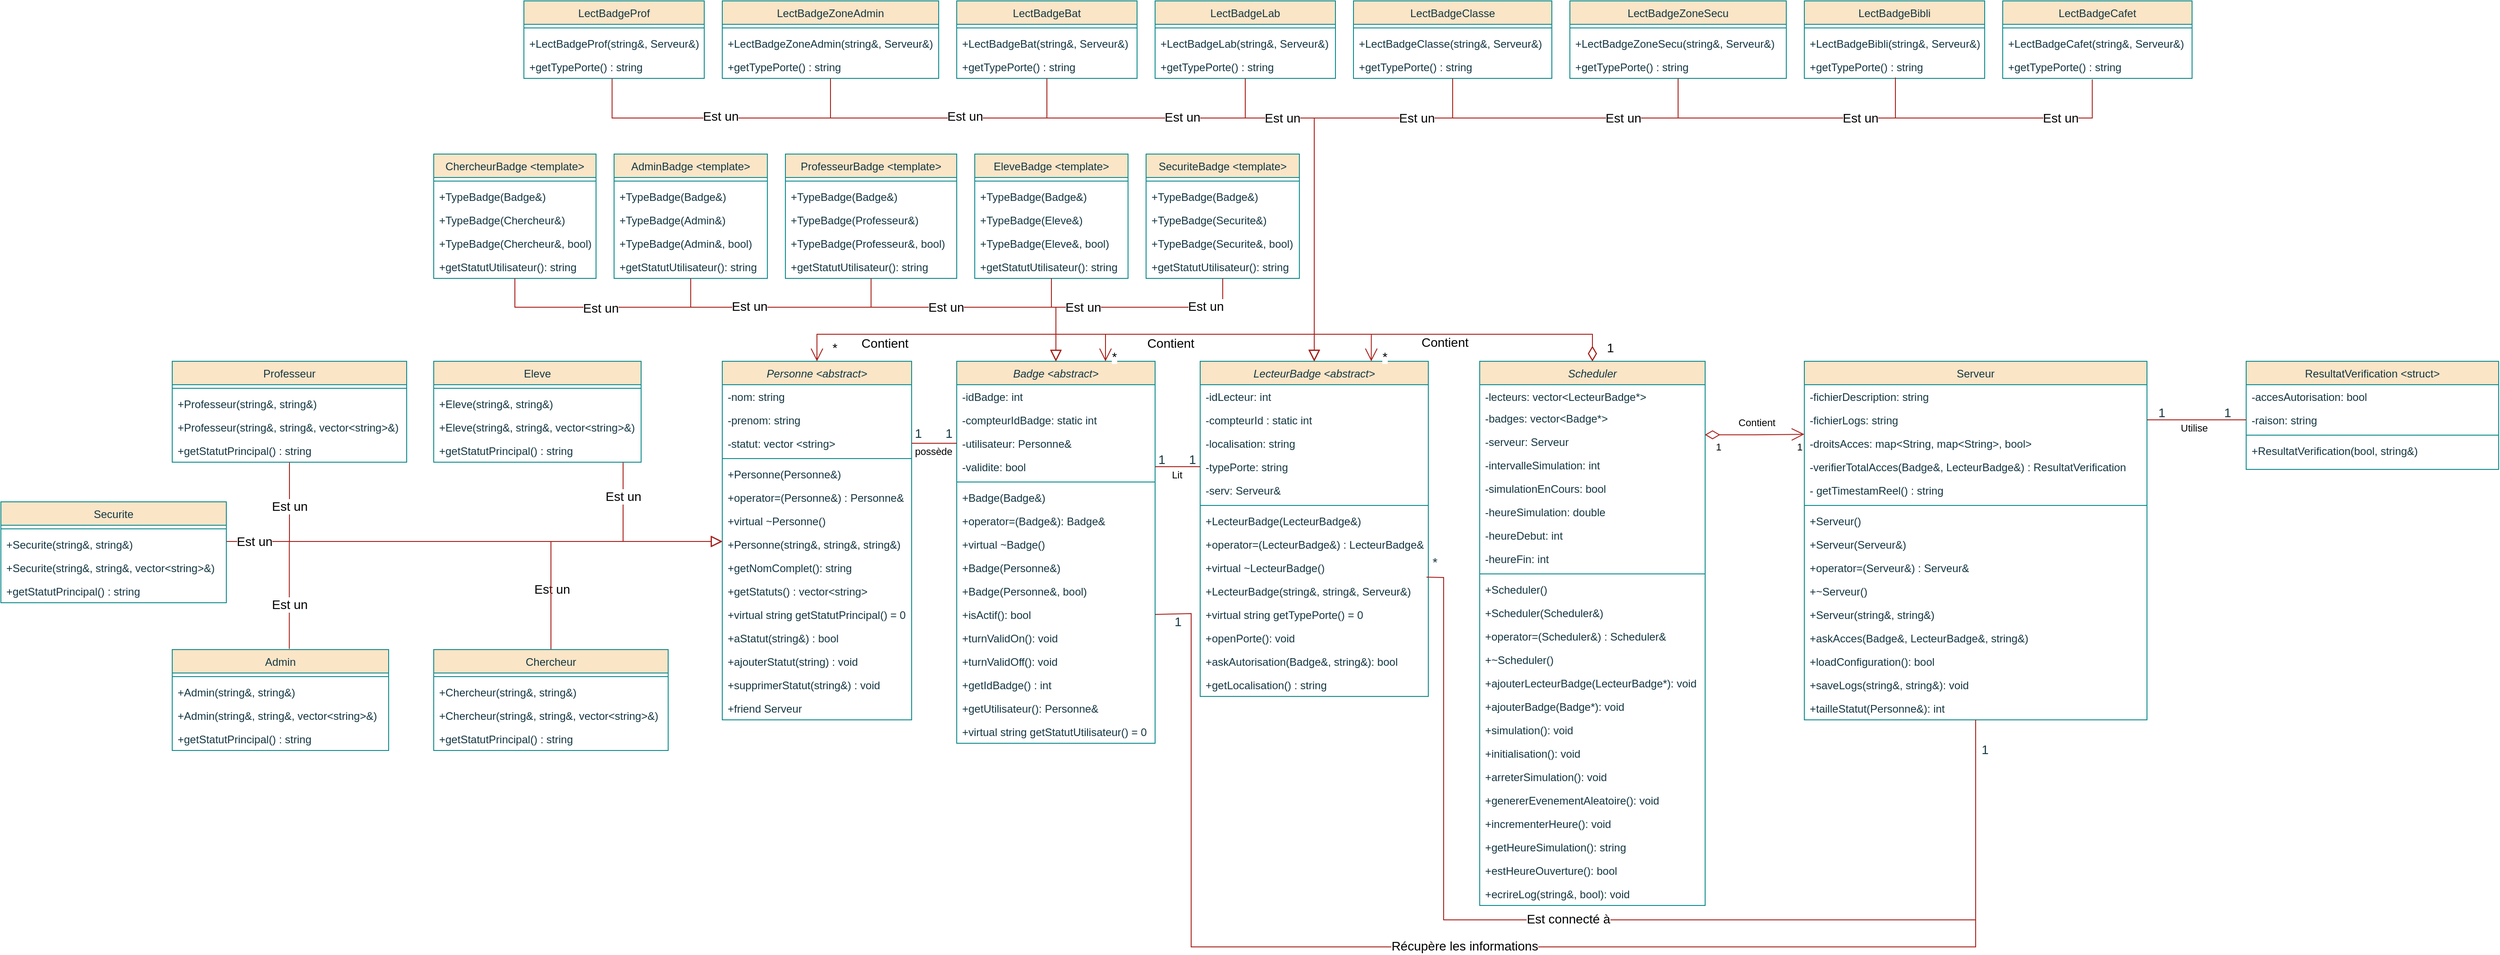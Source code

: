 <mxfile version="28.2.8">
  <diagram id="C5RBs43oDa-KdzZeNtuy" name="Page-1">
    <mxGraphModel dx="4487" dy="2675" grid="1" gridSize="10" guides="1" tooltips="1" connect="1" arrows="1" fold="1" page="1" pageScale="1" pageWidth="827" pageHeight="1169" math="0" shadow="0">
      <root>
        <mxCell id="WIyWlLk6GJQsqaUBKTNV-0" />
        <mxCell id="WIyWlLk6GJQsqaUBKTNV-1" parent="WIyWlLk6GJQsqaUBKTNV-0" />
        <mxCell id="3C76rjjsDAJWY3KxurCO-26" value="" style="endArrow=block;endSize=10;endFill=0;shadow=0;strokeWidth=1;rounded=0;curved=0;edgeStyle=elbowEdgeStyle;elbow=vertical;labelBackgroundColor=none;strokeColor=#A8201A;fontColor=default;" parent="WIyWlLk6GJQsqaUBKTNV-1" source="ElxS43rPPwEUhuvo3DzV-16" target="ElxS43rPPwEUhuvo3DzV-1" edge="1">
          <mxGeometry width="160" relative="1" as="geometry">
            <mxPoint x="270" y="602" as="sourcePoint" />
            <mxPoint x="30" y="340" as="targetPoint" />
            <Array as="points">
              <mxPoint x="-400" y="320" />
            </Array>
          </mxGeometry>
        </mxCell>
        <mxCell id="ARJrvc_hYdWBBlGcUKa6-7" value="&lt;font style=&quot;font-size: 14px;&quot;&gt;Est un&lt;/font&gt;" style="edgeLabel;html=1;align=center;verticalAlign=middle;resizable=0;points=[];" parent="3C76rjjsDAJWY3KxurCO-26" vertex="1" connectable="0">
          <mxGeometry x="-0.452" relative="1" as="geometry">
            <mxPoint x="223" y="53" as="offset" />
          </mxGeometry>
        </mxCell>
        <mxCell id="zkfFHV4jXpPFQw0GAbJ--12" value="" style="endArrow=block;endSize=10;endFill=0;shadow=0;strokeWidth=1;rounded=0;curved=0;edgeStyle=elbowEdgeStyle;elbow=vertical;labelBackgroundColor=none;strokeColor=#A8201A;fontColor=default;" parent="WIyWlLk6GJQsqaUBKTNV-1" source="ElxS43rPPwEUhuvo3DzV-12" target="ElxS43rPPwEUhuvo3DzV-1" edge="1">
          <mxGeometry width="160" relative="1" as="geometry">
            <mxPoint x="200" y="355" as="sourcePoint" />
            <mxPoint x="50" y="310" as="targetPoint" />
            <Array as="points">
              <mxPoint x="-30" y="320" />
            </Array>
          </mxGeometry>
        </mxCell>
        <mxCell id="ARJrvc_hYdWBBlGcUKa6-0" value="&lt;font style=&quot;font-size: 14px;&quot;&gt;Est un&lt;/font&gt;" style="edgeLabel;html=1;align=center;verticalAlign=middle;resizable=0;points=[];" parent="zkfFHV4jXpPFQw0GAbJ--12" vertex="1" connectable="0">
          <mxGeometry x="-0.5" y="1" relative="1" as="geometry">
            <mxPoint x="-371" y="-1" as="offset" />
          </mxGeometry>
        </mxCell>
        <mxCell id="zkfFHV4jXpPFQw0GAbJ--0" value="Personne &lt;abstract&gt;" style="swimlane;fontStyle=2;align=center;verticalAlign=top;childLayout=stackLayout;horizontal=1;startSize=26;horizontalStack=0;resizeParent=1;resizeLast=0;collapsible=1;marginBottom=0;rounded=0;shadow=0;strokeWidth=1;labelBackgroundColor=none;fillColor=#FAE5C7;strokeColor=#0F8B8D;fontColor=#143642;" parent="WIyWlLk6GJQsqaUBKTNV-1" vertex="1">
          <mxGeometry x="80" y="120" width="210" height="398" as="geometry">
            <mxRectangle x="230" y="140" width="160" height="26" as="alternateBounds" />
          </mxGeometry>
        </mxCell>
        <mxCell id="zkfFHV4jXpPFQw0GAbJ--1" value="-nom: string" style="text;align=left;verticalAlign=top;spacingLeft=4;spacingRight=4;overflow=hidden;rotatable=0;points=[[0,0.5],[1,0.5]];portConstraint=eastwest;labelBackgroundColor=none;fontColor=#143642;" parent="zkfFHV4jXpPFQw0GAbJ--0" vertex="1">
          <mxGeometry y="26" width="210" height="26" as="geometry" />
        </mxCell>
        <mxCell id="zkfFHV4jXpPFQw0GAbJ--2" value="-prenom: string" style="text;align=left;verticalAlign=top;spacingLeft=4;spacingRight=4;overflow=hidden;rotatable=0;points=[[0,0.5],[1,0.5]];portConstraint=eastwest;rounded=0;shadow=0;html=0;labelBackgroundColor=none;fontColor=#143642;" parent="zkfFHV4jXpPFQw0GAbJ--0" vertex="1">
          <mxGeometry y="52" width="210" height="26" as="geometry" />
        </mxCell>
        <mxCell id="3C76rjjsDAJWY3KxurCO-1" value="-statut: vector &lt;string&gt;" style="text;align=left;verticalAlign=top;spacingLeft=4;spacingRight=4;overflow=hidden;rotatable=0;points=[[0,0.5],[1,0.5]];portConstraint=eastwest;rounded=0;shadow=0;html=0;labelBackgroundColor=none;fontColor=#143642;" parent="zkfFHV4jXpPFQw0GAbJ--0" vertex="1">
          <mxGeometry y="78" width="210" height="26" as="geometry" />
        </mxCell>
        <mxCell id="zkfFHV4jXpPFQw0GAbJ--4" value="" style="line;html=1;strokeWidth=1;align=left;verticalAlign=middle;spacingTop=-1;spacingLeft=3;spacingRight=3;rotatable=0;labelPosition=right;points=[];portConstraint=eastwest;labelBackgroundColor=none;fillColor=#FAE5C7;strokeColor=#0F8B8D;fontColor=#143642;" parent="zkfFHV4jXpPFQw0GAbJ--0" vertex="1">
          <mxGeometry y="104" width="210" height="8" as="geometry" />
        </mxCell>
        <mxCell id="Tk7xTy6IJGtPZOGF0r2O-23" value="+Personne(Personne&amp;)" style="text;align=left;verticalAlign=top;spacingLeft=4;spacingRight=4;overflow=hidden;rotatable=0;points=[[0,0.5],[1,0.5]];portConstraint=eastwest;labelBackgroundColor=none;fontColor=#143642;" parent="zkfFHV4jXpPFQw0GAbJ--0" vertex="1">
          <mxGeometry y="112" width="210" height="26" as="geometry" />
        </mxCell>
        <mxCell id="Tk7xTy6IJGtPZOGF0r2O-24" value="+operator=(Personne&amp;) : Personne&amp;" style="text;align=left;verticalAlign=top;spacingLeft=4;spacingRight=4;overflow=hidden;rotatable=0;points=[[0,0.5],[1,0.5]];portConstraint=eastwest;labelBackgroundColor=none;fontColor=#143642;" parent="zkfFHV4jXpPFQw0GAbJ--0" vertex="1">
          <mxGeometry y="138" width="210" height="26" as="geometry" />
        </mxCell>
        <mxCell id="ElxS43rPPwEUhuvo3DzV-0" value="+virtual ~Personne()" style="text;align=left;verticalAlign=top;spacingLeft=4;spacingRight=4;overflow=hidden;rotatable=0;points=[[0,0.5],[1,0.5]];portConstraint=eastwest;labelBackgroundColor=none;fontColor=#143642;" parent="zkfFHV4jXpPFQw0GAbJ--0" vertex="1">
          <mxGeometry y="164" width="210" height="26" as="geometry" />
        </mxCell>
        <mxCell id="ElxS43rPPwEUhuvo3DzV-1" value="+Personne(string&amp;, string&amp;, string&amp;)" style="text;align=left;verticalAlign=top;spacingLeft=4;spacingRight=4;overflow=hidden;rotatable=0;points=[[0,0.5],[1,0.5]];portConstraint=eastwest;labelBackgroundColor=none;fontColor=#143642;" parent="zkfFHV4jXpPFQw0GAbJ--0" vertex="1">
          <mxGeometry y="190" width="210" height="26" as="geometry" />
        </mxCell>
        <mxCell id="3C76rjjsDAJWY3KxurCO-21" value="+getNomComplet(): string" style="text;align=left;verticalAlign=top;spacingLeft=4;spacingRight=4;overflow=hidden;rotatable=0;points=[[0,0.5],[1,0.5]];portConstraint=eastwest;labelBackgroundColor=none;fontColor=#143642;" parent="zkfFHV4jXpPFQw0GAbJ--0" vertex="1">
          <mxGeometry y="216" width="210" height="26" as="geometry" />
        </mxCell>
        <mxCell id="ElxS43rPPwEUhuvo3DzV-4" value="+getStatuts() : vector&lt;string&gt;" style="text;align=left;verticalAlign=top;spacingLeft=4;spacingRight=4;overflow=hidden;rotatable=0;points=[[0,0.5],[1,0.5]];portConstraint=eastwest;labelBackgroundColor=none;fontColor=#143642;" parent="zkfFHV4jXpPFQw0GAbJ--0" vertex="1">
          <mxGeometry y="242" width="210" height="26" as="geometry" />
        </mxCell>
        <mxCell id="ElxS43rPPwEUhuvo3DzV-6" value="+virtual string getStatutPrincipal() = 0" style="text;align=left;verticalAlign=top;spacingLeft=4;spacingRight=4;overflow=hidden;rotatable=0;points=[[0,0.5],[1,0.5]];portConstraint=eastwest;labelBackgroundColor=none;fontColor=#143642;" parent="zkfFHV4jXpPFQw0GAbJ--0" vertex="1">
          <mxGeometry y="268" width="210" height="26" as="geometry" />
        </mxCell>
        <mxCell id="ElxS43rPPwEUhuvo3DzV-3" value="+aStatut(string&amp;) : bool" style="text;align=left;verticalAlign=top;spacingLeft=4;spacingRight=4;overflow=hidden;rotatable=0;points=[[0,0.5],[1,0.5]];portConstraint=eastwest;labelBackgroundColor=none;fontColor=#143642;" parent="zkfFHV4jXpPFQw0GAbJ--0" vertex="1">
          <mxGeometry y="294" width="210" height="26" as="geometry" />
        </mxCell>
        <mxCell id="ElxS43rPPwEUhuvo3DzV-2" value="+ajouterStatut(string) : void" style="text;align=left;verticalAlign=top;spacingLeft=4;spacingRight=4;overflow=hidden;rotatable=0;points=[[0,0.5],[1,0.5]];portConstraint=eastwest;labelBackgroundColor=none;fontColor=#143642;" parent="zkfFHV4jXpPFQw0GAbJ--0" vertex="1">
          <mxGeometry y="320" width="210" height="26" as="geometry" />
        </mxCell>
        <mxCell id="zkfFHV4jXpPFQw0GAbJ--5" value="+supprimerStatut(string&amp;) : void" style="text;align=left;verticalAlign=top;spacingLeft=4;spacingRight=4;overflow=hidden;rotatable=0;points=[[0,0.5],[1,0.5]];portConstraint=eastwest;labelBackgroundColor=none;fontColor=#143642;" parent="zkfFHV4jXpPFQw0GAbJ--0" vertex="1">
          <mxGeometry y="346" width="210" height="26" as="geometry" />
        </mxCell>
        <mxCell id="ElxS43rPPwEUhuvo3DzV-9" value="+friend Serveur" style="text;align=left;verticalAlign=top;spacingLeft=4;spacingRight=4;overflow=hidden;rotatable=0;points=[[0,0.5],[1,0.5]];portConstraint=eastwest;labelBackgroundColor=none;fontColor=#143642;" parent="zkfFHV4jXpPFQw0GAbJ--0" vertex="1">
          <mxGeometry y="372" width="210" height="26" as="geometry" />
        </mxCell>
        <mxCell id="zkfFHV4jXpPFQw0GAbJ--17" value="Serveur" style="swimlane;fontStyle=0;align=center;verticalAlign=top;childLayout=stackLayout;horizontal=1;startSize=26;horizontalStack=0;resizeParent=1;resizeLast=0;collapsible=1;marginBottom=0;rounded=0;shadow=0;strokeWidth=1;labelBackgroundColor=none;fillColor=#FAE5C7;strokeColor=#0F8B8D;fontColor=#143642;" parent="WIyWlLk6GJQsqaUBKTNV-1" vertex="1">
          <mxGeometry x="1280" y="120" width="380" height="398" as="geometry">
            <mxRectangle x="550" y="140" width="160" height="26" as="alternateBounds" />
          </mxGeometry>
        </mxCell>
        <mxCell id="XgFmlJ26S58hQYNRB8HZ-10" value="-fichierDescription: string" style="text;align=left;verticalAlign=top;spacingLeft=4;spacingRight=4;overflow=hidden;rotatable=0;points=[[0,0.5],[1,0.5]];portConstraint=eastwest;rounded=0;shadow=0;html=0;labelBackgroundColor=none;fontColor=#143642;" parent="zkfFHV4jXpPFQw0GAbJ--17" vertex="1">
          <mxGeometry y="26" width="380" height="26" as="geometry" />
        </mxCell>
        <mxCell id="zkfFHV4jXpPFQw0GAbJ--20" value="-fichierLogs: string" style="text;align=left;verticalAlign=top;spacingLeft=4;spacingRight=4;overflow=hidden;rotatable=0;points=[[0,0.5],[1,0.5]];portConstraint=eastwest;rounded=0;shadow=0;html=0;labelBackgroundColor=none;fontColor=#143642;" parent="zkfFHV4jXpPFQw0GAbJ--17" vertex="1">
          <mxGeometry y="52" width="380" height="26" as="geometry" />
        </mxCell>
        <mxCell id="ty8BiAF0GY6SnYpF2OXc-16" value="-droitsAcces: map&lt;String, map&lt;String&gt;, bool&gt;" style="text;align=left;verticalAlign=top;spacingLeft=4;spacingRight=4;overflow=hidden;rotatable=0;points=[[0,0.5],[1,0.5]];portConstraint=eastwest;labelBackgroundColor=none;fontColor=#143642;" parent="zkfFHV4jXpPFQw0GAbJ--17" vertex="1">
          <mxGeometry y="78" width="380" height="26" as="geometry" />
        </mxCell>
        <mxCell id="XgFmlJ26S58hQYNRB8HZ-11" value="-verifierTotalAcces(Badge&amp;, LecteurBadge&amp;) : ResultatVerification" style="text;align=left;verticalAlign=top;spacingLeft=4;spacingRight=4;overflow=hidden;rotatable=0;points=[[0,0.5],[1,0.5]];portConstraint=eastwest;rounded=0;shadow=0;html=0;labelBackgroundColor=none;fontColor=#143642;" parent="zkfFHV4jXpPFQw0GAbJ--17" vertex="1">
          <mxGeometry y="104" width="380" height="26" as="geometry" />
        </mxCell>
        <mxCell id="XgFmlJ26S58hQYNRB8HZ-12" value="- getTimestamReel() : string" style="text;align=left;verticalAlign=top;spacingLeft=4;spacingRight=4;overflow=hidden;rotatable=0;points=[[0,0.5],[1,0.5]];portConstraint=eastwest;rounded=0;shadow=0;html=0;labelBackgroundColor=none;fontColor=#143642;" parent="zkfFHV4jXpPFQw0GAbJ--17" vertex="1">
          <mxGeometry y="130" width="380" height="26" as="geometry" />
        </mxCell>
        <mxCell id="zkfFHV4jXpPFQw0GAbJ--23" value="" style="line;html=1;strokeWidth=1;align=left;verticalAlign=middle;spacingTop=-1;spacingLeft=3;spacingRight=3;rotatable=0;labelPosition=right;points=[];portConstraint=eastwest;labelBackgroundColor=none;fillColor=#FAE5C7;strokeColor=#0F8B8D;fontColor=#143642;" parent="zkfFHV4jXpPFQw0GAbJ--17" vertex="1">
          <mxGeometry y="156" width="380" height="8" as="geometry" />
        </mxCell>
        <mxCell id="XgFmlJ26S58hQYNRB8HZ-15" value="+Serveur()" style="text;align=left;verticalAlign=top;spacingLeft=4;spacingRight=4;overflow=hidden;rotatable=0;points=[[0,0.5],[1,0.5]];portConstraint=eastwest;rounded=0;shadow=0;html=0;labelBackgroundColor=none;fontColor=#143642;" parent="zkfFHV4jXpPFQw0GAbJ--17" vertex="1">
          <mxGeometry y="164" width="380" height="26" as="geometry" />
        </mxCell>
        <mxCell id="XgFmlJ26S58hQYNRB8HZ-17" value="+Serveur(Serveur&amp;)" style="text;align=left;verticalAlign=top;spacingLeft=4;spacingRight=4;overflow=hidden;rotatable=0;points=[[0,0.5],[1,0.5]];portConstraint=eastwest;rounded=0;shadow=0;html=0;labelBackgroundColor=none;fontColor=#143642;" parent="zkfFHV4jXpPFQw0GAbJ--17" vertex="1">
          <mxGeometry y="190" width="380" height="26" as="geometry" />
        </mxCell>
        <mxCell id="XgFmlJ26S58hQYNRB8HZ-16" value="+operator=(Serveur&amp;) : Serveur&amp;" style="text;align=left;verticalAlign=top;spacingLeft=4;spacingRight=4;overflow=hidden;rotatable=0;points=[[0,0.5],[1,0.5]];portConstraint=eastwest;rounded=0;shadow=0;html=0;labelBackgroundColor=none;fontColor=#143642;" parent="zkfFHV4jXpPFQw0GAbJ--17" vertex="1">
          <mxGeometry y="216" width="380" height="26" as="geometry" />
        </mxCell>
        <mxCell id="XgFmlJ26S58hQYNRB8HZ-14" value="+~Serveur()" style="text;align=left;verticalAlign=top;spacingLeft=4;spacingRight=4;overflow=hidden;rotatable=0;points=[[0,0.5],[1,0.5]];portConstraint=eastwest;rounded=0;shadow=0;html=0;labelBackgroundColor=none;fontColor=#143642;" parent="zkfFHV4jXpPFQw0GAbJ--17" vertex="1">
          <mxGeometry y="242" width="380" height="26" as="geometry" />
        </mxCell>
        <mxCell id="XgFmlJ26S58hQYNRB8HZ-13" value="+Serveur(string&amp;, string&amp;)" style="text;align=left;verticalAlign=top;spacingLeft=4;spacingRight=4;overflow=hidden;rotatable=0;points=[[0,0.5],[1,0.5]];portConstraint=eastwest;rounded=0;shadow=0;html=0;labelBackgroundColor=none;fontColor=#143642;" parent="zkfFHV4jXpPFQw0GAbJ--17" vertex="1">
          <mxGeometry y="268" width="380" height="26" as="geometry" />
        </mxCell>
        <mxCell id="zkfFHV4jXpPFQw0GAbJ--24" value="+askAcces(Badge&amp;, LecteurBadge&amp;, string&amp;)" style="text;align=left;verticalAlign=top;spacingLeft=4;spacingRight=4;overflow=hidden;rotatable=0;points=[[0,0.5],[1,0.5]];portConstraint=eastwest;labelBackgroundColor=none;fontColor=#143642;" parent="zkfFHV4jXpPFQw0GAbJ--17" vertex="1">
          <mxGeometry y="294" width="380" height="26" as="geometry" />
        </mxCell>
        <mxCell id="zkfFHV4jXpPFQw0GAbJ--25" value="+loadConfiguration(): bool" style="text;align=left;verticalAlign=top;spacingLeft=4;spacingRight=4;overflow=hidden;rotatable=0;points=[[0,0.5],[1,0.5]];portConstraint=eastwest;labelBackgroundColor=none;fontColor=#143642;" parent="zkfFHV4jXpPFQw0GAbJ--17" vertex="1">
          <mxGeometry y="320" width="380" height="26" as="geometry" />
        </mxCell>
        <mxCell id="XgFmlJ26S58hQYNRB8HZ-18" value="+saveLogs(string&amp;, string&amp;): void" style="text;align=left;verticalAlign=top;spacingLeft=4;spacingRight=4;overflow=hidden;rotatable=0;points=[[0,0.5],[1,0.5]];portConstraint=eastwest;rounded=0;shadow=0;html=0;labelBackgroundColor=none;fontColor=#143642;" parent="zkfFHV4jXpPFQw0GAbJ--17" vertex="1">
          <mxGeometry y="346" width="380" height="26" as="geometry" />
        </mxCell>
        <mxCell id="XgFmlJ26S58hQYNRB8HZ-19" value="+tailleStatut(Personne&amp;): int" style="text;align=left;verticalAlign=top;spacingLeft=4;spacingRight=4;overflow=hidden;rotatable=0;points=[[0,0.5],[1,0.5]];portConstraint=eastwest;rounded=0;shadow=0;html=0;labelBackgroundColor=none;fontColor=#143642;" parent="zkfFHV4jXpPFQw0GAbJ--17" vertex="1">
          <mxGeometry y="372" width="380" height="26" as="geometry" />
        </mxCell>
        <mxCell id="3C76rjjsDAJWY3KxurCO-4" value="Scheduler" style="swimlane;fontStyle=2;align=center;verticalAlign=top;childLayout=stackLayout;horizontal=1;startSize=26;horizontalStack=0;resizeParent=1;resizeLast=0;collapsible=1;marginBottom=0;rounded=0;shadow=0;strokeWidth=1;labelBackgroundColor=none;fillColor=#FAE5C7;strokeColor=#0F8B8D;fontColor=#143642;" parent="WIyWlLk6GJQsqaUBKTNV-1" vertex="1">
          <mxGeometry x="920" y="120" width="250" height="604" as="geometry">
            <mxRectangle x="230" y="140" width="160" height="26" as="alternateBounds" />
          </mxGeometry>
        </mxCell>
        <mxCell id="0uPU8m-79Ztkiviku3RA-40" value="-lecteurs: vector&lt;LecteurBadge*&gt;" style="text;align=left;verticalAlign=top;spacingLeft=4;spacingRight=4;overflow=hidden;rotatable=0;points=[[0,0.5],[1,0.5]];portConstraint=eastwest;labelBackgroundColor=none;fontColor=#143642;" parent="3C76rjjsDAJWY3KxurCO-4" vertex="1">
          <mxGeometry y="26" width="250" height="24" as="geometry" />
        </mxCell>
        <mxCell id="0uPU8m-79Ztkiviku3RA-38" value="-badges: vector&lt;Badge*&gt;" style="text;align=left;verticalAlign=top;spacingLeft=4;spacingRight=4;overflow=hidden;rotatable=0;points=[[0,0.5],[1,0.5]];portConstraint=eastwest;labelBackgroundColor=none;fontColor=#143642;" parent="3C76rjjsDAJWY3KxurCO-4" vertex="1">
          <mxGeometry y="50" width="250" height="26" as="geometry" />
        </mxCell>
        <mxCell id="0uPU8m-79Ztkiviku3RA-39" value="-serveur: Serveur" style="text;align=left;verticalAlign=top;spacingLeft=4;spacingRight=4;overflow=hidden;rotatable=0;points=[[0,0.5],[1,0.5]];portConstraint=eastwest;labelBackgroundColor=none;fontColor=#143642;" parent="3C76rjjsDAJWY3KxurCO-4" vertex="1">
          <mxGeometry y="76" width="250" height="26" as="geometry" />
        </mxCell>
        <mxCell id="0uPU8m-79Ztkiviku3RA-36" value="-intervalleSimulation: int" style="text;align=left;verticalAlign=top;spacingLeft=4;spacingRight=4;overflow=hidden;rotatable=0;points=[[0,0.5],[1,0.5]];portConstraint=eastwest;labelBackgroundColor=none;fontColor=#143642;" parent="3C76rjjsDAJWY3KxurCO-4" vertex="1">
          <mxGeometry y="102" width="250" height="26" as="geometry" />
        </mxCell>
        <mxCell id="0uPU8m-79Ztkiviku3RA-37" value="-simulationEnCours: bool" style="text;align=left;verticalAlign=top;spacingLeft=4;spacingRight=4;overflow=hidden;rotatable=0;points=[[0,0.5],[1,0.5]];portConstraint=eastwest;labelBackgroundColor=none;fontColor=#143642;" parent="3C76rjjsDAJWY3KxurCO-4" vertex="1">
          <mxGeometry y="128" width="250" height="26" as="geometry" />
        </mxCell>
        <mxCell id="0uPU8m-79Ztkiviku3RA-35" value="-heureSimulation: double" style="text;align=left;verticalAlign=top;spacingLeft=4;spacingRight=4;overflow=hidden;rotatable=0;points=[[0,0.5],[1,0.5]];portConstraint=eastwest;labelBackgroundColor=none;fontColor=#143642;" parent="3C76rjjsDAJWY3KxurCO-4" vertex="1">
          <mxGeometry y="154" width="250" height="26" as="geometry" />
        </mxCell>
        <mxCell id="ty8BiAF0GY6SnYpF2OXc-9" value="-heureDebut: int" style="text;align=left;verticalAlign=top;spacingLeft=4;spacingRight=4;overflow=hidden;rotatable=0;points=[[0,0.5],[1,0.5]];portConstraint=eastwest;labelBackgroundColor=none;fontColor=#143642;" parent="3C76rjjsDAJWY3KxurCO-4" vertex="1">
          <mxGeometry y="180" width="250" height="26" as="geometry" />
        </mxCell>
        <mxCell id="ty8BiAF0GY6SnYpF2OXc-24" value="-heureFin: int" style="text;align=left;verticalAlign=top;spacingLeft=4;spacingRight=4;overflow=hidden;rotatable=0;points=[[0,0.5],[1,0.5]];portConstraint=eastwest;labelBackgroundColor=none;fontColor=#143642;" parent="3C76rjjsDAJWY3KxurCO-4" vertex="1">
          <mxGeometry y="206" width="250" height="26" as="geometry" />
        </mxCell>
        <mxCell id="3C76rjjsDAJWY3KxurCO-8" value="" style="line;html=1;strokeWidth=1;align=left;verticalAlign=middle;spacingTop=-1;spacingLeft=3;spacingRight=3;rotatable=0;labelPosition=right;points=[];portConstraint=eastwest;labelBackgroundColor=none;fillColor=#FAE5C7;strokeColor=#0F8B8D;fontColor=#143642;" parent="3C76rjjsDAJWY3KxurCO-4" vertex="1">
          <mxGeometry y="232" width="250" height="8" as="geometry" />
        </mxCell>
        <mxCell id="0uPU8m-79Ztkiviku3RA-41" value="+Scheduler()" style="text;align=left;verticalAlign=top;spacingLeft=4;spacingRight=4;overflow=hidden;rotatable=0;points=[[0,0.5],[1,0.5]];portConstraint=eastwest;labelBackgroundColor=none;fontColor=#143642;" parent="3C76rjjsDAJWY3KxurCO-4" vertex="1">
          <mxGeometry y="240" width="250" height="26" as="geometry" />
        </mxCell>
        <mxCell id="0uPU8m-79Ztkiviku3RA-46" value="+Scheduler(Scheduler&amp;)" style="text;align=left;verticalAlign=top;spacingLeft=4;spacingRight=4;overflow=hidden;rotatable=0;points=[[0,0.5],[1,0.5]];portConstraint=eastwest;labelBackgroundColor=none;fontColor=#143642;" parent="3C76rjjsDAJWY3KxurCO-4" vertex="1">
          <mxGeometry y="266" width="250" height="26" as="geometry" />
        </mxCell>
        <mxCell id="0uPU8m-79Ztkiviku3RA-45" value="+operator=(Scheduler&amp;) : Scheduler&amp;" style="text;align=left;verticalAlign=top;spacingLeft=4;spacingRight=4;overflow=hidden;rotatable=0;points=[[0,0.5],[1,0.5]];portConstraint=eastwest;labelBackgroundColor=none;fontColor=#143642;" parent="3C76rjjsDAJWY3KxurCO-4" vertex="1">
          <mxGeometry y="292" width="250" height="26" as="geometry" />
        </mxCell>
        <mxCell id="0uPU8m-79Ztkiviku3RA-44" value="+~Scheduler()" style="text;align=left;verticalAlign=top;spacingLeft=4;spacingRight=4;overflow=hidden;rotatable=0;points=[[0,0.5],[1,0.5]];portConstraint=eastwest;labelBackgroundColor=none;fontColor=#143642;" parent="3C76rjjsDAJWY3KxurCO-4" vertex="1">
          <mxGeometry y="318" width="250" height="26" as="geometry" />
        </mxCell>
        <mxCell id="0uPU8m-79Ztkiviku3RA-43" value="+ajouterLecteurBadge(LecteurBadge*): void" style="text;align=left;verticalAlign=top;spacingLeft=4;spacingRight=4;overflow=hidden;rotatable=0;points=[[0,0.5],[1,0.5]];portConstraint=eastwest;labelBackgroundColor=none;fontColor=#143642;" parent="3C76rjjsDAJWY3KxurCO-4" vertex="1">
          <mxGeometry y="344" width="250" height="26" as="geometry" />
        </mxCell>
        <mxCell id="0uPU8m-79Ztkiviku3RA-42" value="+ajouterBadge(Badge*): void" style="text;align=left;verticalAlign=top;spacingLeft=4;spacingRight=4;overflow=hidden;rotatable=0;points=[[0,0.5],[1,0.5]];portConstraint=eastwest;labelBackgroundColor=none;fontColor=#143642;" parent="3C76rjjsDAJWY3KxurCO-4" vertex="1">
          <mxGeometry y="370" width="250" height="26" as="geometry" />
        </mxCell>
        <mxCell id="3C76rjjsDAJWY3KxurCO-9" value="+simulation(): void " style="text;align=left;verticalAlign=top;spacingLeft=4;spacingRight=4;overflow=hidden;rotatable=0;points=[[0,0.5],[1,0.5]];portConstraint=eastwest;labelBackgroundColor=none;fontColor=#143642;" parent="3C76rjjsDAJWY3KxurCO-4" vertex="1">
          <mxGeometry y="396" width="250" height="26" as="geometry" />
        </mxCell>
        <mxCell id="0uPU8m-79Ztkiviku3RA-47" value="+initialisation(): void " style="text;align=left;verticalAlign=top;spacingLeft=4;spacingRight=4;overflow=hidden;rotatable=0;points=[[0,0.5],[1,0.5]];portConstraint=eastwest;labelBackgroundColor=none;fontColor=#143642;" parent="3C76rjjsDAJWY3KxurCO-4" vertex="1">
          <mxGeometry y="422" width="250" height="26" as="geometry" />
        </mxCell>
        <mxCell id="0uPU8m-79Ztkiviku3RA-48" value="+arreterSimulation(): void " style="text;align=left;verticalAlign=top;spacingLeft=4;spacingRight=4;overflow=hidden;rotatable=0;points=[[0,0.5],[1,0.5]];portConstraint=eastwest;labelBackgroundColor=none;fontColor=#143642;" parent="3C76rjjsDAJWY3KxurCO-4" vertex="1">
          <mxGeometry y="448" width="250" height="26" as="geometry" />
        </mxCell>
        <mxCell id="ty8BiAF0GY6SnYpF2OXc-26" value="+genererEvenementAleatoire(): void" style="text;align=left;verticalAlign=top;spacingLeft=4;spacingRight=4;overflow=hidden;rotatable=0;points=[[0,0.5],[1,0.5]];portConstraint=eastwest;labelBackgroundColor=none;fontColor=#143642;" parent="3C76rjjsDAJWY3KxurCO-4" vertex="1">
          <mxGeometry y="474" width="250" height="26" as="geometry" />
        </mxCell>
        <mxCell id="0uPU8m-79Ztkiviku3RA-53" value="+incrementerHeure(): void " style="text;align=left;verticalAlign=top;spacingLeft=4;spacingRight=4;overflow=hidden;rotatable=0;points=[[0,0.5],[1,0.5]];portConstraint=eastwest;labelBackgroundColor=none;fontColor=#143642;" parent="3C76rjjsDAJWY3KxurCO-4" vertex="1">
          <mxGeometry y="500" width="250" height="26" as="geometry" />
        </mxCell>
        <mxCell id="0uPU8m-79Ztkiviku3RA-56" value="+getHeureSimulation(): string" style="text;align=left;verticalAlign=top;spacingLeft=4;spacingRight=4;overflow=hidden;rotatable=0;points=[[0,0.5],[1,0.5]];portConstraint=eastwest;labelBackgroundColor=none;fontColor=#143642;" parent="3C76rjjsDAJWY3KxurCO-4" vertex="1">
          <mxGeometry y="526" width="250" height="26" as="geometry" />
        </mxCell>
        <mxCell id="0uPU8m-79Ztkiviku3RA-55" value="+estHeureOuverture(): bool" style="text;align=left;verticalAlign=top;spacingLeft=4;spacingRight=4;overflow=hidden;rotatable=0;points=[[0,0.5],[1,0.5]];portConstraint=eastwest;labelBackgroundColor=none;fontColor=#143642;" parent="3C76rjjsDAJWY3KxurCO-4" vertex="1">
          <mxGeometry y="552" width="250" height="26" as="geometry" />
        </mxCell>
        <mxCell id="0uPU8m-79Ztkiviku3RA-54" value="+ecrireLog(string&amp;, bool): void " style="text;align=left;verticalAlign=top;spacingLeft=4;spacingRight=4;overflow=hidden;rotatable=0;points=[[0,0.5],[1,0.5]];portConstraint=eastwest;labelBackgroundColor=none;fontColor=#143642;" parent="3C76rjjsDAJWY3KxurCO-4" vertex="1">
          <mxGeometry y="578" width="250" height="26" as="geometry" />
        </mxCell>
        <mxCell id="3C76rjjsDAJWY3KxurCO-28" value="Badge &lt;abstract&gt;" style="swimlane;fontStyle=2;align=center;verticalAlign=top;childLayout=stackLayout;horizontal=1;startSize=26;horizontalStack=0;resizeParent=1;resizeLast=0;collapsible=1;marginBottom=0;rounded=0;shadow=0;strokeWidth=1;labelBackgroundColor=none;fillColor=#FAE5C7;strokeColor=#0F8B8D;fontColor=#143642;" parent="WIyWlLk6GJQsqaUBKTNV-1" vertex="1">
          <mxGeometry x="340" y="120" width="220" height="424" as="geometry">
            <mxRectangle x="230" y="140" width="160" height="26" as="alternateBounds" />
          </mxGeometry>
        </mxCell>
        <mxCell id="3C76rjjsDAJWY3KxurCO-31" value="-idBadge: int&#xa;" style="text;align=left;verticalAlign=top;spacingLeft=4;spacingRight=4;overflow=hidden;rotatable=0;points=[[0,0.5],[1,0.5]];portConstraint=eastwest;labelBackgroundColor=none;fontColor=#143642;" parent="3C76rjjsDAJWY3KxurCO-28" vertex="1">
          <mxGeometry y="26" width="220" height="26" as="geometry" />
        </mxCell>
        <mxCell id="ElxS43rPPwEUhuvo3DzV-26" value="-compteurIdBadge: static int&#xa;" style="text;align=left;verticalAlign=top;spacingLeft=4;spacingRight=4;overflow=hidden;rotatable=0;points=[[0,0.5],[1,0.5]];portConstraint=eastwest;labelBackgroundColor=none;fontColor=#143642;" parent="3C76rjjsDAJWY3KxurCO-28" vertex="1">
          <mxGeometry y="52" width="220" height="26" as="geometry" />
        </mxCell>
        <mxCell id="3C76rjjsDAJWY3KxurCO-32" value="-utilisateur: Personne&amp;" style="text;align=left;verticalAlign=top;spacingLeft=4;spacingRight=4;overflow=hidden;rotatable=0;points=[[0,0.5],[1,0.5]];portConstraint=eastwest;labelBackgroundColor=none;fontColor=#143642;" parent="3C76rjjsDAJWY3KxurCO-28" vertex="1">
          <mxGeometry y="78" width="220" height="26" as="geometry" />
        </mxCell>
        <mxCell id="3C76rjjsDAJWY3KxurCO-33" value="-validite: bool" style="text;align=left;verticalAlign=top;spacingLeft=4;spacingRight=4;overflow=hidden;rotatable=0;points=[[0,0.5],[1,0.5]];portConstraint=eastwest;labelBackgroundColor=none;fontColor=#143642;" parent="3C76rjjsDAJWY3KxurCO-28" vertex="1">
          <mxGeometry y="104" width="220" height="26" as="geometry" />
        </mxCell>
        <mxCell id="3C76rjjsDAJWY3KxurCO-29" value="" style="line;html=1;strokeWidth=1;align=left;verticalAlign=middle;spacingTop=-1;spacingLeft=3;spacingRight=3;rotatable=0;labelPosition=right;points=[];portConstraint=eastwest;labelBackgroundColor=none;fillColor=#FAE5C7;strokeColor=#0F8B8D;fontColor=#143642;" parent="3C76rjjsDAJWY3KxurCO-28" vertex="1">
          <mxGeometry y="130" width="220" height="8" as="geometry" />
        </mxCell>
        <mxCell id="ElxS43rPPwEUhuvo3DzV-32" value="+Badge(Badge&amp;)" style="text;align=left;verticalAlign=top;spacingLeft=4;spacingRight=4;overflow=hidden;rotatable=0;points=[[0,0.5],[1,0.5]];portConstraint=eastwest;labelBackgroundColor=none;fontColor=#143642;" parent="3C76rjjsDAJWY3KxurCO-28" vertex="1">
          <mxGeometry y="138" width="220" height="26" as="geometry" />
        </mxCell>
        <mxCell id="ElxS43rPPwEUhuvo3DzV-31" value="+operator=(Badge&amp;): Badge&amp;" style="text;align=left;verticalAlign=top;spacingLeft=4;spacingRight=4;overflow=hidden;rotatable=0;points=[[0,0.5],[1,0.5]];portConstraint=eastwest;labelBackgroundColor=none;fontColor=#143642;" parent="3C76rjjsDAJWY3KxurCO-28" vertex="1">
          <mxGeometry y="164" width="220" height="26" as="geometry" />
        </mxCell>
        <mxCell id="ElxS43rPPwEUhuvo3DzV-30" value="+virtual ~Badge()" style="text;align=left;verticalAlign=top;spacingLeft=4;spacingRight=4;overflow=hidden;rotatable=0;points=[[0,0.5],[1,0.5]];portConstraint=eastwest;labelBackgroundColor=none;fontColor=#143642;" parent="3C76rjjsDAJWY3KxurCO-28" vertex="1">
          <mxGeometry y="190" width="220" height="26" as="geometry" />
        </mxCell>
        <mxCell id="ElxS43rPPwEUhuvo3DzV-29" value="+Badge(Personne&amp;)" style="text;align=left;verticalAlign=top;spacingLeft=4;spacingRight=4;overflow=hidden;rotatable=0;points=[[0,0.5],[1,0.5]];portConstraint=eastwest;labelBackgroundColor=none;fontColor=#143642;" parent="3C76rjjsDAJWY3KxurCO-28" vertex="1">
          <mxGeometry y="216" width="220" height="26" as="geometry" />
        </mxCell>
        <mxCell id="ElxS43rPPwEUhuvo3DzV-28" value="+Badge(Personne&amp;, bool)" style="text;align=left;verticalAlign=top;spacingLeft=4;spacingRight=4;overflow=hidden;rotatable=0;points=[[0,0.5],[1,0.5]];portConstraint=eastwest;labelBackgroundColor=none;fontColor=#143642;" parent="3C76rjjsDAJWY3KxurCO-28" vertex="1">
          <mxGeometry y="242" width="220" height="26" as="geometry" />
        </mxCell>
        <mxCell id="3C76rjjsDAJWY3KxurCO-34" value="+isActif(): bool" style="text;align=left;verticalAlign=top;spacingLeft=4;spacingRight=4;overflow=hidden;rotatable=0;points=[[0,0.5],[1,0.5]];portConstraint=eastwest;labelBackgroundColor=none;fontColor=#143642;" parent="3C76rjjsDAJWY3KxurCO-28" vertex="1">
          <mxGeometry y="268" width="220" height="26" as="geometry" />
        </mxCell>
        <mxCell id="yDJEpyqDMX256x0eVu4J-0" value="+turnValidOn(): void" style="text;align=left;verticalAlign=top;spacingLeft=4;spacingRight=4;overflow=hidden;rotatable=0;points=[[0,0.5],[1,0.5]];portConstraint=eastwest;labelBackgroundColor=none;fontColor=#143642;" parent="3C76rjjsDAJWY3KxurCO-28" vertex="1">
          <mxGeometry y="294" width="220" height="26" as="geometry" />
        </mxCell>
        <mxCell id="yDJEpyqDMX256x0eVu4J-1" value="+turnValidOff(): void" style="text;align=left;verticalAlign=top;spacingLeft=4;spacingRight=4;overflow=hidden;rotatable=0;points=[[0,0.5],[1,0.5]];portConstraint=eastwest;labelBackgroundColor=none;fontColor=#143642;" parent="3C76rjjsDAJWY3KxurCO-28" vertex="1">
          <mxGeometry y="320" width="220" height="26" as="geometry" />
        </mxCell>
        <mxCell id="ElxS43rPPwEUhuvo3DzV-33" value="+getIdBadge() : int" style="text;align=left;verticalAlign=top;spacingLeft=4;spacingRight=4;overflow=hidden;rotatable=0;points=[[0,0.5],[1,0.5]];portConstraint=eastwest;labelBackgroundColor=none;fontColor=#143642;" parent="3C76rjjsDAJWY3KxurCO-28" vertex="1">
          <mxGeometry y="346" width="220" height="26" as="geometry" />
        </mxCell>
        <mxCell id="yDJEpyqDMX256x0eVu4J-2" value="+getUtilisateur(): Personne&amp;" style="text;align=left;verticalAlign=top;spacingLeft=4;spacingRight=4;overflow=hidden;rotatable=0;points=[[0,0.5],[1,0.5]];portConstraint=eastwest;labelBackgroundColor=none;fontColor=#143642;" parent="3C76rjjsDAJWY3KxurCO-28" vertex="1">
          <mxGeometry y="372" width="220" height="26" as="geometry" />
        </mxCell>
        <mxCell id="ElxS43rPPwEUhuvo3DzV-27" value="+virtual string getStatutUtilisateur() = 0" style="text;align=left;verticalAlign=top;spacingLeft=4;spacingRight=4;overflow=hidden;rotatable=0;points=[[0,0.5],[1,0.5]];portConstraint=eastwest;labelBackgroundColor=none;fontColor=#143642;" parent="3C76rjjsDAJWY3KxurCO-28" vertex="1">
          <mxGeometry y="398" width="220" height="26" as="geometry" />
        </mxCell>
        <mxCell id="3C76rjjsDAJWY3KxurCO-35" value="LecteurBadge &lt;abstract&gt;" style="swimlane;fontStyle=2;align=center;verticalAlign=top;childLayout=stackLayout;horizontal=1;startSize=26;horizontalStack=0;resizeParent=1;resizeLast=0;collapsible=1;marginBottom=0;rounded=0;shadow=0;strokeWidth=1;labelBackgroundColor=none;fillColor=#FAE5C7;strokeColor=#0F8B8D;fontColor=#143642;" parent="WIyWlLk6GJQsqaUBKTNV-1" vertex="1">
          <mxGeometry x="610" y="120" width="253" height="372" as="geometry">
            <mxRectangle x="230" y="140" width="160" height="26" as="alternateBounds" />
          </mxGeometry>
        </mxCell>
        <mxCell id="3C76rjjsDAJWY3KxurCO-36" value="-idLecteur: int&#xa;" style="text;align=left;verticalAlign=top;spacingLeft=4;spacingRight=4;overflow=hidden;rotatable=0;points=[[0,0.5],[1,0.5]];portConstraint=eastwest;labelBackgroundColor=none;fontColor=#143642;" parent="3C76rjjsDAJWY3KxurCO-35" vertex="1">
          <mxGeometry y="26" width="253" height="26" as="geometry" />
        </mxCell>
        <mxCell id="ElxS43rPPwEUhuvo3DzV-34" value="-compteurId : static int" style="text;align=left;verticalAlign=top;spacingLeft=4;spacingRight=4;overflow=hidden;rotatable=0;points=[[0,0.5],[1,0.5]];portConstraint=eastwest;labelBackgroundColor=none;fontColor=#143642;" parent="3C76rjjsDAJWY3KxurCO-35" vertex="1">
          <mxGeometry y="52" width="253" height="26" as="geometry" />
        </mxCell>
        <mxCell id="3C76rjjsDAJWY3KxurCO-37" value="-localisation: string" style="text;align=left;verticalAlign=top;spacingLeft=4;spacingRight=4;overflow=hidden;rotatable=0;points=[[0,0.5],[1,0.5]];portConstraint=eastwest;labelBackgroundColor=none;fontColor=#143642;" parent="3C76rjjsDAJWY3KxurCO-35" vertex="1">
          <mxGeometry y="78" width="253" height="26" as="geometry" />
        </mxCell>
        <mxCell id="3C76rjjsDAJWY3KxurCO-38" value="-typePorte: string" style="text;align=left;verticalAlign=top;spacingLeft=4;spacingRight=4;overflow=hidden;rotatable=0;points=[[0,0.5],[1,0.5]];portConstraint=eastwest;labelBackgroundColor=none;fontColor=#143642;" parent="3C76rjjsDAJWY3KxurCO-35" vertex="1">
          <mxGeometry y="104" width="253" height="26" as="geometry" />
        </mxCell>
        <mxCell id="eUDAkcGuAMA4i1uyNT7Q-0" value="-serv: Serveur&amp;" style="text;align=left;verticalAlign=top;spacingLeft=4;spacingRight=4;overflow=hidden;rotatable=0;points=[[0,0.5],[1,0.5]];portConstraint=eastwest;labelBackgroundColor=none;fontColor=#143642;" parent="3C76rjjsDAJWY3KxurCO-35" vertex="1">
          <mxGeometry y="130" width="253" height="26" as="geometry" />
        </mxCell>
        <mxCell id="3C76rjjsDAJWY3KxurCO-39" value="" style="line;html=1;strokeWidth=1;align=left;verticalAlign=middle;spacingTop=-1;spacingLeft=3;spacingRight=3;rotatable=0;labelPosition=right;points=[];portConstraint=eastwest;labelBackgroundColor=none;fillColor=#FAE5C7;strokeColor=#0F8B8D;fontColor=#143642;" parent="3C76rjjsDAJWY3KxurCO-35" vertex="1">
          <mxGeometry y="156" width="253" height="8" as="geometry" />
        </mxCell>
        <mxCell id="ElxS43rPPwEUhuvo3DzV-36" value="+LecteurBadge(LecteurBadge&amp;)" style="text;align=left;verticalAlign=top;spacingLeft=4;spacingRight=4;overflow=hidden;rotatable=0;points=[[0,0.5],[1,0.5]];portConstraint=eastwest;labelBackgroundColor=none;fontColor=#143642;" parent="3C76rjjsDAJWY3KxurCO-35" vertex="1">
          <mxGeometry y="164" width="253" height="26" as="geometry" />
        </mxCell>
        <mxCell id="ElxS43rPPwEUhuvo3DzV-39" value="+operator=(LecteurBadge&amp;) : LecteurBadge&amp;" style="text;align=left;verticalAlign=top;spacingLeft=4;spacingRight=4;overflow=hidden;rotatable=0;points=[[0,0.5],[1,0.5]];portConstraint=eastwest;labelBackgroundColor=none;fontColor=#143642;" parent="3C76rjjsDAJWY3KxurCO-35" vertex="1">
          <mxGeometry y="190" width="253" height="26" as="geometry" />
        </mxCell>
        <mxCell id="ElxS43rPPwEUhuvo3DzV-38" value="+virtual ~LecteurBadge()" style="text;align=left;verticalAlign=top;spacingLeft=4;spacingRight=4;overflow=hidden;rotatable=0;points=[[0,0.5],[1,0.5]];portConstraint=eastwest;labelBackgroundColor=none;fontColor=#143642;" parent="3C76rjjsDAJWY3KxurCO-35" vertex="1">
          <mxGeometry y="216" width="253" height="26" as="geometry" />
        </mxCell>
        <mxCell id="ElxS43rPPwEUhuvo3DzV-37" value="+LecteurBadge(string&amp;, string&amp;, Serveur&amp;)" style="text;align=left;verticalAlign=top;spacingLeft=4;spacingRight=4;overflow=hidden;rotatable=0;points=[[0,0.5],[1,0.5]];portConstraint=eastwest;labelBackgroundColor=none;fontColor=#143642;" parent="3C76rjjsDAJWY3KxurCO-35" vertex="1">
          <mxGeometry y="242" width="253" height="26" as="geometry" />
        </mxCell>
        <mxCell id="3C76rjjsDAJWY3KxurCO-41" value="+virtual string getTypePorte() = 0" style="text;align=left;verticalAlign=top;spacingLeft=4;spacingRight=4;overflow=hidden;rotatable=0;points=[[0,0.5],[1,0.5]];portConstraint=eastwest;labelBackgroundColor=none;fontColor=#143642;" parent="3C76rjjsDAJWY3KxurCO-35" vertex="1">
          <mxGeometry y="268" width="253" height="26" as="geometry" />
        </mxCell>
        <mxCell id="3C76rjjsDAJWY3KxurCO-70" value="+openPorte(): void" style="text;align=left;verticalAlign=top;spacingLeft=4;spacingRight=4;overflow=hidden;rotatable=0;points=[[0,0.5],[1,0.5]];portConstraint=eastwest;labelBackgroundColor=none;fontColor=#143642;" parent="3C76rjjsDAJWY3KxurCO-35" vertex="1">
          <mxGeometry y="294" width="253" height="26" as="geometry" />
        </mxCell>
        <mxCell id="eUDAkcGuAMA4i1uyNT7Q-1" value="+askAutorisation(Badge&amp;, string&amp;): bool" style="text;align=left;verticalAlign=top;spacingLeft=4;spacingRight=4;overflow=hidden;rotatable=0;points=[[0,0.5],[1,0.5]];portConstraint=eastwest;labelBackgroundColor=none;fontColor=#143642;" parent="3C76rjjsDAJWY3KxurCO-35" vertex="1">
          <mxGeometry y="320" width="253" height="26" as="geometry" />
        </mxCell>
        <mxCell id="ElxS43rPPwEUhuvo3DzV-35" value="+getLocalisation() : string" style="text;align=left;verticalAlign=top;spacingLeft=4;spacingRight=4;overflow=hidden;rotatable=0;points=[[0,0.5],[1,0.5]];portConstraint=eastwest;labelBackgroundColor=none;fontColor=#143642;" parent="3C76rjjsDAJWY3KxurCO-35" vertex="1">
          <mxGeometry y="346" width="253" height="26" as="geometry" />
        </mxCell>
        <mxCell id="3C76rjjsDAJWY3KxurCO-42" value="" style="endArrow=none;html=1;rounded=0;exitX=1;exitY=0.5;exitDx=0;exitDy=0;entryX=0;entryY=0.5;entryDx=0;entryDy=0;labelBackgroundColor=none;strokeColor=#A8201A;fontColor=default;" parent="WIyWlLk6GJQsqaUBKTNV-1" source="3C76rjjsDAJWY3KxurCO-1" target="3C76rjjsDAJWY3KxurCO-32" edge="1">
          <mxGeometry width="50" height="50" relative="1" as="geometry">
            <mxPoint x="710" y="340" as="sourcePoint" />
            <mxPoint x="760" y="290" as="targetPoint" />
          </mxGeometry>
        </mxCell>
        <mxCell id="3C76rjjsDAJWY3KxurCO-43" value="&lt;font style=&quot;font-size: 14px;&quot;&gt;1&lt;/font&gt;" style="edgeLabel;html=1;align=center;verticalAlign=middle;resizable=0;points=[];labelBackgroundColor=none;fontColor=#143642;" parent="3C76rjjsDAJWY3KxurCO-42" vertex="1" connectable="0">
          <mxGeometry x="-0.716" y="-1" relative="1" as="geometry">
            <mxPoint y="-12" as="offset" />
          </mxGeometry>
        </mxCell>
        <mxCell id="3C76rjjsDAJWY3KxurCO-44" value="&lt;font style=&quot;font-size: 14px;&quot;&gt;1&lt;/font&gt;" style="edgeLabel;html=1;align=center;verticalAlign=middle;resizable=0;points=[];labelBackgroundColor=none;fontColor=#143642;" parent="3C76rjjsDAJWY3KxurCO-42" vertex="1" connectable="0">
          <mxGeometry x="0.617" y="-1" relative="1" as="geometry">
            <mxPoint y="-12" as="offset" />
          </mxGeometry>
        </mxCell>
        <mxCell id="ARJrvc_hYdWBBlGcUKa6-3" value="possède" style="edgeLabel;html=1;align=center;verticalAlign=middle;resizable=0;points=[];" parent="3C76rjjsDAJWY3KxurCO-42" vertex="1" connectable="0">
          <mxGeometry x="-0.051" y="2" relative="1" as="geometry">
            <mxPoint y="11" as="offset" />
          </mxGeometry>
        </mxCell>
        <mxCell id="ty8BiAF0GY6SnYpF2OXc-0" value="LectBadgeBat" style="swimlane;fontStyle=0;align=center;verticalAlign=top;childLayout=stackLayout;horizontal=1;startSize=26;horizontalStack=0;resizeParent=1;resizeLast=0;collapsible=1;marginBottom=0;rounded=0;shadow=0;strokeWidth=1;labelBackgroundColor=none;fillColor=#FAE5C7;strokeColor=#0F8B8D;fontColor=#143642;" parent="WIyWlLk6GJQsqaUBKTNV-1" vertex="1">
          <mxGeometry x="340" y="-280" width="200" height="86" as="geometry">
            <mxRectangle x="460" y="-180" width="170" height="26" as="alternateBounds" />
          </mxGeometry>
        </mxCell>
        <mxCell id="ty8BiAF0GY6SnYpF2OXc-1" value="" style="line;html=1;strokeWidth=1;align=left;verticalAlign=middle;spacingTop=-1;spacingLeft=3;spacingRight=3;rotatable=0;labelPosition=right;points=[];portConstraint=eastwest;labelBackgroundColor=none;fillColor=#FAE5C7;strokeColor=#0F8B8D;fontColor=#143642;" parent="ty8BiAF0GY6SnYpF2OXc-0" vertex="1">
          <mxGeometry y="26" width="200" height="8" as="geometry" />
        </mxCell>
        <mxCell id="0uPU8m-79Ztkiviku3RA-3" value="+LectBadgeBat(string&amp;, Serveur&amp;)" style="text;align=left;verticalAlign=top;spacingLeft=4;spacingRight=4;overflow=hidden;rotatable=0;points=[[0,0.5],[1,0.5]];portConstraint=eastwest;labelBackgroundColor=none;fontColor=#143642;" parent="ty8BiAF0GY6SnYpF2OXc-0" vertex="1">
          <mxGeometry y="34" width="200" height="26" as="geometry" />
        </mxCell>
        <mxCell id="0uPU8m-79Ztkiviku3RA-4" value="+getTypePorte() : string" style="text;align=left;verticalAlign=top;spacingLeft=4;spacingRight=4;overflow=hidden;rotatable=0;points=[[0,0.5],[1,0.5]];portConstraint=eastwest;labelBackgroundColor=none;fontColor=#143642;" parent="ty8BiAF0GY6SnYpF2OXc-0" vertex="1">
          <mxGeometry y="60" width="200" height="26" as="geometry" />
        </mxCell>
        <mxCell id="ty8BiAF0GY6SnYpF2OXc-2" value="LectBadgeLab" style="swimlane;fontStyle=0;align=center;verticalAlign=top;childLayout=stackLayout;horizontal=1;startSize=26;horizontalStack=0;resizeParent=1;resizeLast=0;collapsible=1;marginBottom=0;rounded=0;shadow=0;strokeWidth=1;labelBackgroundColor=none;fillColor=#FAE5C7;strokeColor=#0F8B8D;fontColor=#143642;" parent="WIyWlLk6GJQsqaUBKTNV-1" vertex="1">
          <mxGeometry x="560" y="-280" width="200" height="86" as="geometry">
            <mxRectangle x="662" y="-180" width="170" height="26" as="alternateBounds" />
          </mxGeometry>
        </mxCell>
        <mxCell id="ty8BiAF0GY6SnYpF2OXc-3" value="" style="line;html=1;strokeWidth=1;align=left;verticalAlign=middle;spacingTop=-1;spacingLeft=3;spacingRight=3;rotatable=0;labelPosition=right;points=[];portConstraint=eastwest;labelBackgroundColor=none;fillColor=#FAE5C7;strokeColor=#0F8B8D;fontColor=#143642;" parent="ty8BiAF0GY6SnYpF2OXc-2" vertex="1">
          <mxGeometry y="26" width="200" height="8" as="geometry" />
        </mxCell>
        <mxCell id="0uPU8m-79Ztkiviku3RA-5" value="+LectBadgeLab(string&amp;, Serveur&amp;)" style="text;align=left;verticalAlign=top;spacingLeft=4;spacingRight=4;overflow=hidden;rotatable=0;points=[[0,0.5],[1,0.5]];portConstraint=eastwest;labelBackgroundColor=none;fontColor=#143642;" parent="ty8BiAF0GY6SnYpF2OXc-2" vertex="1">
          <mxGeometry y="34" width="200" height="26" as="geometry" />
        </mxCell>
        <mxCell id="0uPU8m-79Ztkiviku3RA-6" value="+getTypePorte() : string" style="text;align=left;verticalAlign=top;spacingLeft=4;spacingRight=4;overflow=hidden;rotatable=0;points=[[0,0.5],[1,0.5]];portConstraint=eastwest;labelBackgroundColor=none;fontColor=#143642;" parent="ty8BiAF0GY6SnYpF2OXc-2" vertex="1">
          <mxGeometry y="60" width="200" height="26" as="geometry" />
        </mxCell>
        <mxCell id="ty8BiAF0GY6SnYpF2OXc-4" value="LectBadgeClasse" style="swimlane;fontStyle=0;align=center;verticalAlign=top;childLayout=stackLayout;horizontal=1;startSize=26;horizontalStack=0;resizeParent=1;resizeLast=0;collapsible=1;marginBottom=0;rounded=0;shadow=0;strokeWidth=1;labelBackgroundColor=none;fillColor=#FAE5C7;strokeColor=#0F8B8D;fontColor=#143642;" parent="WIyWlLk6GJQsqaUBKTNV-1" vertex="1">
          <mxGeometry x="780" y="-280" width="220" height="86" as="geometry">
            <mxRectangle x="860" y="-180" width="170" height="26" as="alternateBounds" />
          </mxGeometry>
        </mxCell>
        <mxCell id="ty8BiAF0GY6SnYpF2OXc-5" value="" style="line;html=1;strokeWidth=1;align=left;verticalAlign=middle;spacingTop=-1;spacingLeft=3;spacingRight=3;rotatable=0;labelPosition=right;points=[];portConstraint=eastwest;labelBackgroundColor=none;fillColor=#FAE5C7;strokeColor=#0F8B8D;fontColor=#143642;" parent="ty8BiAF0GY6SnYpF2OXc-4" vertex="1">
          <mxGeometry y="26" width="220" height="8" as="geometry" />
        </mxCell>
        <mxCell id="0uPU8m-79Ztkiviku3RA-7" value="+LectBadgeClasse(string&amp;, Serveur&amp;)" style="text;align=left;verticalAlign=top;spacingLeft=4;spacingRight=4;overflow=hidden;rotatable=0;points=[[0,0.5],[1,0.5]];portConstraint=eastwest;labelBackgroundColor=none;fontColor=#143642;" parent="ty8BiAF0GY6SnYpF2OXc-4" vertex="1">
          <mxGeometry y="34" width="220" height="26" as="geometry" />
        </mxCell>
        <mxCell id="0uPU8m-79Ztkiviku3RA-8" value="+getTypePorte() : string" style="text;align=left;verticalAlign=top;spacingLeft=4;spacingRight=4;overflow=hidden;rotatable=0;points=[[0,0.5],[1,0.5]];portConstraint=eastwest;labelBackgroundColor=none;fontColor=#143642;" parent="ty8BiAF0GY6SnYpF2OXc-4" vertex="1">
          <mxGeometry y="60" width="220" height="26" as="geometry" />
        </mxCell>
        <mxCell id="ty8BiAF0GY6SnYpF2OXc-10" value="" style="endArrow=none;html=1;rounded=0;exitX=0.5;exitY=1;exitDx=0;exitDy=0;entryX=0.992;entryY=0.91;entryDx=0;entryDy=0;entryPerimeter=0;labelBackgroundColor=none;strokeColor=#A8201A;fontColor=default;" parent="WIyWlLk6GJQsqaUBKTNV-1" source="zkfFHV4jXpPFQw0GAbJ--17" target="ElxS43rPPwEUhuvo3DzV-38" edge="1">
          <mxGeometry width="50" height="50" relative="1" as="geometry">
            <mxPoint x="750" y="270" as="sourcePoint" />
            <mxPoint x="740" y="336" as="targetPoint" />
            <Array as="points">
              <mxPoint x="1470" y="740" />
              <mxPoint x="880" y="740" />
              <mxPoint x="880" y="360" />
            </Array>
          </mxGeometry>
        </mxCell>
        <mxCell id="ty8BiAF0GY6SnYpF2OXc-11" value="&lt;font style=&quot;font-size: 14px;&quot;&gt;1&lt;/font&gt;" style="edgeLabel;html=1;align=center;verticalAlign=middle;resizable=0;points=[];labelBackgroundColor=none;fontColor=#143642;" parent="ty8BiAF0GY6SnYpF2OXc-10" vertex="1" connectable="0">
          <mxGeometry x="-0.918" y="1" relative="1" as="geometry">
            <mxPoint x="9" y="-17" as="offset" />
          </mxGeometry>
        </mxCell>
        <mxCell id="ty8BiAF0GY6SnYpF2OXc-13" value="&lt;font style=&quot;font-size: 14px;&quot;&gt;*&lt;/font&gt;" style="edgeLabel;html=1;align=center;verticalAlign=middle;resizable=0;points=[];labelBackgroundColor=none;fontColor=#143642;" parent="ty8BiAF0GY6SnYpF2OXc-10" vertex="1" connectable="0">
          <mxGeometry x="0.927" relative="1" as="geometry">
            <mxPoint x="-10" y="-42" as="offset" />
          </mxGeometry>
        </mxCell>
        <mxCell id="ARJrvc_hYdWBBlGcUKa6-2" value="&lt;font style=&quot;font-size: 14px;&quot;&gt;Est connecté à&lt;/font&gt;" style="edgeLabel;html=1;align=center;verticalAlign=middle;resizable=0;points=[];" parent="ty8BiAF0GY6SnYpF2OXc-10" vertex="1" connectable="0">
          <mxGeometry x="0.113" y="-1" relative="1" as="geometry">
            <mxPoint as="offset" />
          </mxGeometry>
        </mxCell>
        <mxCell id="ty8BiAF0GY6SnYpF2OXc-31" value="" style="endArrow=block;endSize=10;endFill=0;shadow=0;strokeWidth=1;rounded=0;curved=0;edgeStyle=elbowEdgeStyle;elbow=vertical;exitX=0.5;exitY=1;exitDx=0;exitDy=0;entryX=0.5;entryY=0;entryDx=0;entryDy=0;labelBackgroundColor=none;strokeColor=#A8201A;fontColor=default;" parent="WIyWlLk6GJQsqaUBKTNV-1" source="ty8BiAF0GY6SnYpF2OXc-0" target="3C76rjjsDAJWY3KxurCO-35" edge="1">
          <mxGeometry width="160" relative="1" as="geometry">
            <mxPoint x="240" y="520" as="sourcePoint" />
            <mxPoint x="440" y="360" as="targetPoint" />
            <Array as="points">
              <mxPoint x="600" y="-150" />
            </Array>
          </mxGeometry>
        </mxCell>
        <mxCell id="ty8BiAF0GY6SnYpF2OXc-32" value="" style="endArrow=block;endSize=10;endFill=0;shadow=0;strokeWidth=1;rounded=0;curved=0;edgeStyle=elbowEdgeStyle;elbow=vertical;exitX=0.5;exitY=1;exitDx=0;exitDy=0;entryX=0.5;entryY=0;entryDx=0;entryDy=0;labelBackgroundColor=none;strokeColor=#A8201A;fontColor=default;" parent="WIyWlLk6GJQsqaUBKTNV-1" source="ty8BiAF0GY6SnYpF2OXc-2" target="3C76rjjsDAJWY3KxurCO-35" edge="1">
          <mxGeometry width="160" relative="1" as="geometry">
            <mxPoint x="630" y="190" as="sourcePoint" />
            <mxPoint x="770" y="70" as="targetPoint" />
            <Array as="points">
              <mxPoint x="700" y="-150" />
            </Array>
          </mxGeometry>
        </mxCell>
        <mxCell id="ty8BiAF0GY6SnYpF2OXc-33" value="" style="endArrow=block;endSize=10;endFill=0;shadow=0;strokeWidth=1;rounded=0;curved=0;edgeStyle=elbowEdgeStyle;elbow=vertical;exitX=0.5;exitY=1;exitDx=0;exitDy=0;entryX=0.5;entryY=0;entryDx=0;entryDy=0;labelBackgroundColor=none;strokeColor=#A8201A;fontColor=default;" parent="WIyWlLk6GJQsqaUBKTNV-1" source="ty8BiAF0GY6SnYpF2OXc-4" target="3C76rjjsDAJWY3KxurCO-35" edge="1">
          <mxGeometry width="160" relative="1" as="geometry">
            <mxPoint x="800" y="240" as="sourcePoint" />
            <mxPoint x="1000" y="80" as="targetPoint" />
            <Array as="points">
              <mxPoint x="830" y="-150" />
            </Array>
          </mxGeometry>
        </mxCell>
        <mxCell id="ty8BiAF0GY6SnYpF2OXc-34" value="" style="endArrow=none;html=1;rounded=0;entryX=0.5;entryY=1;entryDx=0;entryDy=0;exitX=1;exitY=0.5;exitDx=0;exitDy=0;labelBackgroundColor=none;strokeColor=#A8201A;fontColor=default;" parent="WIyWlLk6GJQsqaUBKTNV-1" source="3C76rjjsDAJWY3KxurCO-34" target="zkfFHV4jXpPFQw0GAbJ--17" edge="1">
          <mxGeometry width="50" height="50" relative="1" as="geometry">
            <mxPoint x="610" y="310" as="sourcePoint" />
            <mxPoint x="1270" y="130" as="targetPoint" />
            <Array as="points">
              <mxPoint x="600" y="400" />
              <mxPoint x="600" y="770" />
              <mxPoint x="1470" y="770" />
            </Array>
          </mxGeometry>
        </mxCell>
        <mxCell id="ty8BiAF0GY6SnYpF2OXc-36" value="&lt;font style=&quot;font-size: 14px;&quot;&gt;1&lt;/font&gt;" style="edgeLabel;html=1;align=center;verticalAlign=middle;resizable=0;points=[];labelBackgroundColor=none;fontColor=#143642;" parent="ty8BiAF0GY6SnYpF2OXc-34" vertex="1" connectable="0">
          <mxGeometry x="-0.953" y="-1" relative="1" as="geometry">
            <mxPoint x="-11" y="8" as="offset" />
          </mxGeometry>
        </mxCell>
        <mxCell id="Tk7xTy6IJGtPZOGF0r2O-25" value="&lt;font style=&quot;font-size: 14px;&quot;&gt;Récupère les informations&lt;/font&gt;" style="edgeLabel;html=1;align=center;verticalAlign=middle;resizable=0;points=[];fontFamily=Helvetica;fontSize=11;fontColor=default;labelBackgroundColor=default;" parent="ty8BiAF0GY6SnYpF2OXc-34" vertex="1" connectable="0">
          <mxGeometry x="-0.07" y="1" relative="1" as="geometry">
            <mxPoint as="offset" />
          </mxGeometry>
        </mxCell>
        <mxCell id="ty8BiAF0GY6SnYpF2OXc-37" value="LectBadgeZoneSecu" style="swimlane;fontStyle=0;align=center;verticalAlign=top;childLayout=stackLayout;horizontal=1;startSize=26;horizontalStack=0;resizeParent=1;resizeLast=0;collapsible=1;marginBottom=0;rounded=0;shadow=0;strokeWidth=1;labelBackgroundColor=none;fillColor=#FAE5C7;strokeColor=#0F8B8D;fontColor=#143642;" parent="WIyWlLk6GJQsqaUBKTNV-1" vertex="1">
          <mxGeometry x="1020" y="-280" width="240" height="86" as="geometry">
            <mxRectangle x="1060" y="-180" width="170" height="26" as="alternateBounds" />
          </mxGeometry>
        </mxCell>
        <mxCell id="ty8BiAF0GY6SnYpF2OXc-38" value="" style="line;html=1;strokeWidth=1;align=left;verticalAlign=middle;spacingTop=-1;spacingLeft=3;spacingRight=3;rotatable=0;labelPosition=right;points=[];portConstraint=eastwest;labelBackgroundColor=none;fillColor=#FAE5C7;strokeColor=#0F8B8D;fontColor=#143642;" parent="ty8BiAF0GY6SnYpF2OXc-37" vertex="1">
          <mxGeometry y="26" width="240" height="8" as="geometry" />
        </mxCell>
        <mxCell id="0uPU8m-79Ztkiviku3RA-9" value="+LectBadgeZoneSecu(string&amp;, Serveur&amp;)" style="text;align=left;verticalAlign=top;spacingLeft=4;spacingRight=4;overflow=hidden;rotatable=0;points=[[0,0.5],[1,0.5]];portConstraint=eastwest;labelBackgroundColor=none;fontColor=#143642;" parent="ty8BiAF0GY6SnYpF2OXc-37" vertex="1">
          <mxGeometry y="34" width="240" height="26" as="geometry" />
        </mxCell>
        <mxCell id="0uPU8m-79Ztkiviku3RA-10" value="+getTypePorte() : string" style="text;align=left;verticalAlign=top;spacingLeft=4;spacingRight=4;overflow=hidden;rotatable=0;points=[[0,0.5],[1,0.5]];portConstraint=eastwest;labelBackgroundColor=none;fontColor=#143642;" parent="ty8BiAF0GY6SnYpF2OXc-37" vertex="1">
          <mxGeometry y="60" width="240" height="26" as="geometry" />
        </mxCell>
        <mxCell id="ty8BiAF0GY6SnYpF2OXc-39" value="" style="endArrow=block;endSize=10;endFill=0;shadow=0;strokeWidth=1;rounded=0;curved=0;edgeStyle=elbowEdgeStyle;elbow=vertical;exitX=0.5;exitY=1;exitDx=0;exitDy=0;entryX=0.5;entryY=0;entryDx=0;entryDy=0;labelBackgroundColor=none;strokeColor=#A8201A;fontColor=default;" parent="WIyWlLk6GJQsqaUBKTNV-1" source="ty8BiAF0GY6SnYpF2OXc-37" target="3C76rjjsDAJWY3KxurCO-35" edge="1">
          <mxGeometry width="160" relative="1" as="geometry">
            <mxPoint x="1128" y="70" as="sourcePoint" />
            <mxPoint x="930" y="174" as="targetPoint" />
            <Array as="points">
              <mxPoint x="950" y="-150" />
            </Array>
          </mxGeometry>
        </mxCell>
        <mxCell id="ty8BiAF0GY6SnYpF2OXc-40" value="LectBadgeZoneAdmin" style="swimlane;fontStyle=0;align=center;verticalAlign=top;childLayout=stackLayout;horizontal=1;startSize=26;horizontalStack=0;resizeParent=1;resizeLast=0;collapsible=1;marginBottom=0;rounded=0;shadow=0;strokeWidth=1;labelBackgroundColor=none;fillColor=#FAE5C7;strokeColor=#0F8B8D;fontColor=#143642;" parent="WIyWlLk6GJQsqaUBKTNV-1" vertex="1">
          <mxGeometry x="80" y="-280" width="240" height="86" as="geometry">
            <mxRectangle x="260" y="-180" width="170" height="26" as="alternateBounds" />
          </mxGeometry>
        </mxCell>
        <mxCell id="ty8BiAF0GY6SnYpF2OXc-41" value="" style="line;html=1;strokeWidth=1;align=left;verticalAlign=middle;spacingTop=-1;spacingLeft=3;spacingRight=3;rotatable=0;labelPosition=right;points=[];portConstraint=eastwest;labelBackgroundColor=none;fillColor=#FAE5C7;strokeColor=#0F8B8D;fontColor=#143642;" parent="ty8BiAF0GY6SnYpF2OXc-40" vertex="1">
          <mxGeometry y="26" width="240" height="8" as="geometry" />
        </mxCell>
        <mxCell id="0uPU8m-79Ztkiviku3RA-0" value="+LectBadgeZoneAdmin(string&amp;, Serveur&amp;)" style="text;align=left;verticalAlign=top;spacingLeft=4;spacingRight=4;overflow=hidden;rotatable=0;points=[[0,0.5],[1,0.5]];portConstraint=eastwest;labelBackgroundColor=none;fontColor=#143642;" parent="ty8BiAF0GY6SnYpF2OXc-40" vertex="1">
          <mxGeometry y="34" width="240" height="26" as="geometry" />
        </mxCell>
        <mxCell id="0uPU8m-79Ztkiviku3RA-2" value="+getTypePorte() : string" style="text;align=left;verticalAlign=top;spacingLeft=4;spacingRight=4;overflow=hidden;rotatable=0;points=[[0,0.5],[1,0.5]];portConstraint=eastwest;labelBackgroundColor=none;fontColor=#143642;" parent="ty8BiAF0GY6SnYpF2OXc-40" vertex="1">
          <mxGeometry y="60" width="240" height="26" as="geometry" />
        </mxCell>
        <mxCell id="ty8BiAF0GY6SnYpF2OXc-42" value="" style="endArrow=block;endSize=10;endFill=0;shadow=0;strokeWidth=1;rounded=0;curved=0;edgeStyle=elbowEdgeStyle;elbow=vertical;exitX=0.5;exitY=1;exitDx=0;exitDy=0;entryX=0.5;entryY=0;entryDx=0;entryDy=0;labelBackgroundColor=none;strokeColor=#A8201A;fontColor=default;" parent="WIyWlLk6GJQsqaUBKTNV-1" source="ty8BiAF0GY6SnYpF2OXc-40" target="3C76rjjsDAJWY3KxurCO-35" edge="1">
          <mxGeometry width="160" relative="1" as="geometry">
            <mxPoint x="540" y="60" as="sourcePoint" />
            <mxPoint x="670" y="100" as="targetPoint" />
            <Array as="points">
              <mxPoint x="470" y="-150" />
            </Array>
          </mxGeometry>
        </mxCell>
        <mxCell id="EMyGbIn3epVkVmB9vGPs-0" value="AdminBadge &lt;template&gt;" style="swimlane;fontStyle=0;align=center;verticalAlign=top;childLayout=stackLayout;horizontal=1;startSize=26;horizontalStack=0;resizeParent=1;resizeLast=0;collapsible=1;marginBottom=0;rounded=0;shadow=0;strokeWidth=1;labelBackgroundColor=none;fillColor=#FAE5C7;strokeColor=#0F8B8D;fontColor=#143642;" parent="WIyWlLk6GJQsqaUBKTNV-1" vertex="1">
          <mxGeometry x="-40" y="-110" width="170" height="138" as="geometry">
            <mxRectangle x="50" width="140" height="26" as="alternateBounds" />
          </mxGeometry>
        </mxCell>
        <mxCell id="EMyGbIn3epVkVmB9vGPs-1" value="" style="line;html=1;strokeWidth=1;align=left;verticalAlign=middle;spacingTop=-1;spacingLeft=3;spacingRight=3;rotatable=0;labelPosition=right;points=[];portConstraint=eastwest;labelBackgroundColor=none;fillColor=#FAE5C7;strokeColor=#0F8B8D;fontColor=#143642;" parent="EMyGbIn3epVkVmB9vGPs-0" vertex="1">
          <mxGeometry y="26" width="170" height="8" as="geometry" />
        </mxCell>
        <mxCell id="XgFmlJ26S58hQYNRB8HZ-25" value="+TypeBadge(Badge&amp;)" style="text;align=left;verticalAlign=top;spacingLeft=4;spacingRight=4;overflow=hidden;rotatable=0;points=[[0,0.5],[1,0.5]];portConstraint=eastwest;labelBackgroundColor=none;fontColor=#143642;" parent="EMyGbIn3epVkVmB9vGPs-0" vertex="1">
          <mxGeometry y="34" width="170" height="26" as="geometry" />
        </mxCell>
        <mxCell id="XgFmlJ26S58hQYNRB8HZ-26" value="+TypeBadge(Admin&amp;)" style="text;align=left;verticalAlign=top;spacingLeft=4;spacingRight=4;overflow=hidden;rotatable=0;points=[[0,0.5],[1,0.5]];portConstraint=eastwest;labelBackgroundColor=none;fontColor=#143642;" parent="EMyGbIn3epVkVmB9vGPs-0" vertex="1">
          <mxGeometry y="60" width="170" height="26" as="geometry" />
        </mxCell>
        <mxCell id="XgFmlJ26S58hQYNRB8HZ-27" value="+TypeBadge(Admin&amp;, bool)" style="text;align=left;verticalAlign=top;spacingLeft=4;spacingRight=4;overflow=hidden;rotatable=0;points=[[0,0.5],[1,0.5]];portConstraint=eastwest;labelBackgroundColor=none;fontColor=#143642;" parent="EMyGbIn3epVkVmB9vGPs-0" vertex="1">
          <mxGeometry y="86" width="170" height="26" as="geometry" />
        </mxCell>
        <mxCell id="XgFmlJ26S58hQYNRB8HZ-28" value="+getStatutUtilisateur(): string" style="text;align=left;verticalAlign=top;spacingLeft=4;spacingRight=4;overflow=hidden;rotatable=0;points=[[0,0.5],[1,0.5]];portConstraint=eastwest;labelBackgroundColor=none;fontColor=#143642;" parent="EMyGbIn3epVkVmB9vGPs-0" vertex="1">
          <mxGeometry y="112" width="170" height="26" as="geometry" />
        </mxCell>
        <mxCell id="EMyGbIn3epVkVmB9vGPs-4" value="ProfesseurBadge &lt;template&gt;" style="swimlane;fontStyle=0;align=center;verticalAlign=top;childLayout=stackLayout;horizontal=1;startSize=26;horizontalStack=0;resizeParent=1;resizeLast=0;collapsible=1;marginBottom=0;rounded=0;shadow=0;strokeWidth=1;labelBackgroundColor=none;fillColor=#FAE5C7;strokeColor=#0F8B8D;fontColor=#143642;" parent="WIyWlLk6GJQsqaUBKTNV-1" vertex="1">
          <mxGeometry x="150" y="-110" width="190" height="138" as="geometry">
            <mxRectangle x="220" width="140" height="26" as="alternateBounds" />
          </mxGeometry>
        </mxCell>
        <mxCell id="EMyGbIn3epVkVmB9vGPs-5" value="" style="line;html=1;strokeWidth=1;align=left;verticalAlign=middle;spacingTop=-1;spacingLeft=3;spacingRight=3;rotatable=0;labelPosition=right;points=[];portConstraint=eastwest;labelBackgroundColor=none;fillColor=#FAE5C7;strokeColor=#0F8B8D;fontColor=#143642;" parent="EMyGbIn3epVkVmB9vGPs-4" vertex="1">
          <mxGeometry y="26" width="190" height="8" as="geometry" />
        </mxCell>
        <mxCell id="XgFmlJ26S58hQYNRB8HZ-29" value="+TypeBadge(Badge&amp;)" style="text;align=left;verticalAlign=top;spacingLeft=4;spacingRight=4;overflow=hidden;rotatable=0;points=[[0,0.5],[1,0.5]];portConstraint=eastwest;labelBackgroundColor=none;fontColor=#143642;" parent="EMyGbIn3epVkVmB9vGPs-4" vertex="1">
          <mxGeometry y="34" width="190" height="26" as="geometry" />
        </mxCell>
        <mxCell id="XgFmlJ26S58hQYNRB8HZ-30" value="+TypeBadge(Professeur&amp;)" style="text;align=left;verticalAlign=top;spacingLeft=4;spacingRight=4;overflow=hidden;rotatable=0;points=[[0,0.5],[1,0.5]];portConstraint=eastwest;labelBackgroundColor=none;fontColor=#143642;" parent="EMyGbIn3epVkVmB9vGPs-4" vertex="1">
          <mxGeometry y="60" width="190" height="26" as="geometry" />
        </mxCell>
        <mxCell id="XgFmlJ26S58hQYNRB8HZ-31" value="+TypeBadge(Professeur&amp;, bool)" style="text;align=left;verticalAlign=top;spacingLeft=4;spacingRight=4;overflow=hidden;rotatable=0;points=[[0,0.5],[1,0.5]];portConstraint=eastwest;labelBackgroundColor=none;fontColor=#143642;" parent="EMyGbIn3epVkVmB9vGPs-4" vertex="1">
          <mxGeometry y="86" width="190" height="26" as="geometry" />
        </mxCell>
        <mxCell id="XgFmlJ26S58hQYNRB8HZ-32" value="+getStatutUtilisateur(): string" style="text;align=left;verticalAlign=top;spacingLeft=4;spacingRight=4;overflow=hidden;rotatable=0;points=[[0,0.5],[1,0.5]];portConstraint=eastwest;labelBackgroundColor=none;fontColor=#143642;" parent="EMyGbIn3epVkVmB9vGPs-4" vertex="1">
          <mxGeometry y="112" width="190" height="26" as="geometry" />
        </mxCell>
        <mxCell id="EMyGbIn3epVkVmB9vGPs-6" value="EleveBadge &lt;template&gt;" style="swimlane;fontStyle=0;align=center;verticalAlign=top;childLayout=stackLayout;horizontal=1;startSize=26;horizontalStack=0;resizeParent=1;resizeLast=0;collapsible=1;marginBottom=0;rounded=0;shadow=0;strokeWidth=1;labelBackgroundColor=none;fillColor=#FAE5C7;strokeColor=#0F8B8D;fontColor=#143642;" parent="WIyWlLk6GJQsqaUBKTNV-1" vertex="1">
          <mxGeometry x="360" y="-110" width="170" height="138" as="geometry">
            <mxRectangle x="390" width="140" height="26" as="alternateBounds" />
          </mxGeometry>
        </mxCell>
        <mxCell id="EMyGbIn3epVkVmB9vGPs-7" value="" style="line;html=1;strokeWidth=1;align=left;verticalAlign=middle;spacingTop=-1;spacingLeft=3;spacingRight=3;rotatable=0;labelPosition=right;points=[];portConstraint=eastwest;labelBackgroundColor=none;fillColor=#FAE5C7;strokeColor=#0F8B8D;fontColor=#143642;" parent="EMyGbIn3epVkVmB9vGPs-6" vertex="1">
          <mxGeometry y="26" width="170" height="8" as="geometry" />
        </mxCell>
        <mxCell id="XgFmlJ26S58hQYNRB8HZ-33" value="+TypeBadge(Badge&amp;)" style="text;align=left;verticalAlign=top;spacingLeft=4;spacingRight=4;overflow=hidden;rotatable=0;points=[[0,0.5],[1,0.5]];portConstraint=eastwest;labelBackgroundColor=none;fontColor=#143642;" parent="EMyGbIn3epVkVmB9vGPs-6" vertex="1">
          <mxGeometry y="34" width="170" height="26" as="geometry" />
        </mxCell>
        <mxCell id="XgFmlJ26S58hQYNRB8HZ-34" value="+TypeBadge(Eleve&amp;)" style="text;align=left;verticalAlign=top;spacingLeft=4;spacingRight=4;overflow=hidden;rotatable=0;points=[[0,0.5],[1,0.5]];portConstraint=eastwest;labelBackgroundColor=none;fontColor=#143642;" parent="EMyGbIn3epVkVmB9vGPs-6" vertex="1">
          <mxGeometry y="60" width="170" height="26" as="geometry" />
        </mxCell>
        <mxCell id="XgFmlJ26S58hQYNRB8HZ-35" value="+TypeBadge(Eleve&amp;, bool)" style="text;align=left;verticalAlign=top;spacingLeft=4;spacingRight=4;overflow=hidden;rotatable=0;points=[[0,0.5],[1,0.5]];portConstraint=eastwest;labelBackgroundColor=none;fontColor=#143642;" parent="EMyGbIn3epVkVmB9vGPs-6" vertex="1">
          <mxGeometry y="86" width="170" height="26" as="geometry" />
        </mxCell>
        <mxCell id="XgFmlJ26S58hQYNRB8HZ-36" value="+getStatutUtilisateur(): string" style="text;align=left;verticalAlign=top;spacingLeft=4;spacingRight=4;overflow=hidden;rotatable=0;points=[[0,0.5],[1,0.5]];portConstraint=eastwest;labelBackgroundColor=none;fontColor=#143642;" parent="EMyGbIn3epVkVmB9vGPs-6" vertex="1">
          <mxGeometry y="112" width="170" height="26" as="geometry" />
        </mxCell>
        <mxCell id="EMyGbIn3epVkVmB9vGPs-8" value="SecuriteBadge &lt;template&gt;" style="swimlane;fontStyle=0;align=center;verticalAlign=top;childLayout=stackLayout;horizontal=1;startSize=26;horizontalStack=0;resizeParent=1;resizeLast=0;collapsible=1;marginBottom=0;rounded=0;shadow=0;strokeWidth=1;labelBackgroundColor=none;fillColor=#FAE5C7;strokeColor=#0F8B8D;fontColor=#143642;" parent="WIyWlLk6GJQsqaUBKTNV-1" vertex="1">
          <mxGeometry x="550" y="-110" width="170" height="138" as="geometry">
            <mxRectangle x="560" width="140" height="26" as="alternateBounds" />
          </mxGeometry>
        </mxCell>
        <mxCell id="EMyGbIn3epVkVmB9vGPs-9" value="" style="line;html=1;strokeWidth=1;align=left;verticalAlign=middle;spacingTop=-1;spacingLeft=3;spacingRight=3;rotatable=0;labelPosition=right;points=[];portConstraint=eastwest;labelBackgroundColor=none;fillColor=#FAE5C7;strokeColor=#0F8B8D;fontColor=#143642;" parent="EMyGbIn3epVkVmB9vGPs-8" vertex="1">
          <mxGeometry y="26" width="170" height="8" as="geometry" />
        </mxCell>
        <mxCell id="XgFmlJ26S58hQYNRB8HZ-38" value="+TypeBadge(Badge&amp;)" style="text;align=left;verticalAlign=top;spacingLeft=4;spacingRight=4;overflow=hidden;rotatable=0;points=[[0,0.5],[1,0.5]];portConstraint=eastwest;labelBackgroundColor=none;fontColor=#143642;" parent="EMyGbIn3epVkVmB9vGPs-8" vertex="1">
          <mxGeometry y="34" width="170" height="26" as="geometry" />
        </mxCell>
        <mxCell id="XgFmlJ26S58hQYNRB8HZ-39" value="+TypeBadge(Securite&amp;)" style="text;align=left;verticalAlign=top;spacingLeft=4;spacingRight=4;overflow=hidden;rotatable=0;points=[[0,0.5],[1,0.5]];portConstraint=eastwest;labelBackgroundColor=none;fontColor=#143642;" parent="EMyGbIn3epVkVmB9vGPs-8" vertex="1">
          <mxGeometry y="60" width="170" height="26" as="geometry" />
        </mxCell>
        <mxCell id="XgFmlJ26S58hQYNRB8HZ-40" value="+TypeBadge(Securite&amp;, bool)" style="text;align=left;verticalAlign=top;spacingLeft=4;spacingRight=4;overflow=hidden;rotatable=0;points=[[0,0.5],[1,0.5]];portConstraint=eastwest;labelBackgroundColor=none;fontColor=#143642;" parent="EMyGbIn3epVkVmB9vGPs-8" vertex="1">
          <mxGeometry y="86" width="170" height="26" as="geometry" />
        </mxCell>
        <mxCell id="XgFmlJ26S58hQYNRB8HZ-41" value="+getStatutUtilisateur(): string" style="text;align=left;verticalAlign=top;spacingLeft=4;spacingRight=4;overflow=hidden;rotatable=0;points=[[0,0.5],[1,0.5]];portConstraint=eastwest;labelBackgroundColor=none;fontColor=#143642;" parent="EMyGbIn3epVkVmB9vGPs-8" vertex="1">
          <mxGeometry y="112" width="170" height="26" as="geometry" />
        </mxCell>
        <mxCell id="EMyGbIn3epVkVmB9vGPs-11" value="" style="endArrow=block;endSize=10;endFill=0;shadow=0;strokeWidth=1;rounded=0;curved=0;edgeStyle=elbowEdgeStyle;elbow=vertical;exitX=0.5;exitY=1;exitDx=0;exitDy=0;entryX=0.5;entryY=0;entryDx=0;entryDy=0;labelBackgroundColor=none;strokeColor=#A8201A;fontColor=default;" parent="WIyWlLk6GJQsqaUBKTNV-1" source="EMyGbIn3epVkVmB9vGPs-8" target="3C76rjjsDAJWY3KxurCO-28" edge="1">
          <mxGeometry width="160" relative="1" as="geometry">
            <mxPoint x="740" y="70" as="sourcePoint" />
            <mxPoint x="1131" y="344" as="targetPoint" />
            <Array as="points">
              <mxPoint x="620" y="60" />
            </Array>
          </mxGeometry>
        </mxCell>
        <mxCell id="ElxS43rPPwEUhuvo3DzV-42" value="&lt;font style=&quot;font-size: 14px;&quot;&gt;Est un&lt;/font&gt;" style="edgeLabel;html=1;align=center;verticalAlign=middle;resizable=0;points=[];" parent="EMyGbIn3epVkVmB9vGPs-11" vertex="1" connectable="0">
          <mxGeometry x="-0.696" y="-1" relative="1" as="geometry">
            <mxPoint x="-9" as="offset" />
          </mxGeometry>
        </mxCell>
        <mxCell id="EMyGbIn3epVkVmB9vGPs-12" value="" style="endArrow=block;endSize=10;endFill=0;shadow=0;strokeWidth=1;rounded=0;curved=0;edgeStyle=elbowEdgeStyle;elbow=vertical;exitX=0.5;exitY=1;exitDx=0;exitDy=0;entryX=0.5;entryY=0;entryDx=0;entryDy=0;labelBackgroundColor=none;strokeColor=#A8201A;fontColor=default;" parent="WIyWlLk6GJQsqaUBKTNV-1" source="EMyGbIn3epVkVmB9vGPs-6" target="3C76rjjsDAJWY3KxurCO-28" edge="1">
          <mxGeometry width="160" relative="1" as="geometry">
            <mxPoint x="620" y="70" as="sourcePoint" />
            <mxPoint x="520" y="164" as="targetPoint" />
            <Array as="points">
              <mxPoint x="500" y="60" />
            </Array>
          </mxGeometry>
        </mxCell>
        <mxCell id="ElxS43rPPwEUhuvo3DzV-41" value="&lt;font style=&quot;font-size: 14px;&quot;&gt;Est un&lt;/font&gt;" style="edgeLabel;html=1;align=center;verticalAlign=middle;resizable=0;points=[];" parent="EMyGbIn3epVkVmB9vGPs-12" vertex="1" connectable="0">
          <mxGeometry x="-0.463" relative="1" as="geometry">
            <mxPoint x="35" y="6" as="offset" />
          </mxGeometry>
        </mxCell>
        <mxCell id="EMyGbIn3epVkVmB9vGPs-13" value="" style="endArrow=block;endSize=10;endFill=0;shadow=0;strokeWidth=1;rounded=0;curved=0;edgeStyle=elbowEdgeStyle;elbow=vertical;exitX=0.5;exitY=1;exitDx=0;exitDy=0;entryX=0.5;entryY=0;entryDx=0;entryDy=0;labelBackgroundColor=none;strokeColor=#A8201A;fontColor=default;" parent="WIyWlLk6GJQsqaUBKTNV-1" source="EMyGbIn3epVkVmB9vGPs-4" target="3C76rjjsDAJWY3KxurCO-28" edge="1">
          <mxGeometry width="160" relative="1" as="geometry">
            <mxPoint x="560" y="60" as="sourcePoint" />
            <mxPoint x="460" y="154" as="targetPoint" />
            <Array as="points">
              <mxPoint x="420" y="60" />
            </Array>
          </mxGeometry>
        </mxCell>
        <mxCell id="EMyGbIn3epVkVmB9vGPs-14" value="" style="endArrow=block;endSize=10;endFill=0;shadow=0;strokeWidth=1;rounded=0;curved=0;edgeStyle=elbowEdgeStyle;elbow=vertical;exitX=0.5;exitY=1;exitDx=0;exitDy=0;entryX=0.5;entryY=0;entryDx=0;entryDy=0;labelBackgroundColor=none;strokeColor=#A8201A;fontColor=default;" parent="WIyWlLk6GJQsqaUBKTNV-1" source="EMyGbIn3epVkVmB9vGPs-0" target="3C76rjjsDAJWY3KxurCO-28" edge="1">
          <mxGeometry width="160" relative="1" as="geometry">
            <mxPoint x="520" y="60" as="sourcePoint" />
            <mxPoint x="420" y="154" as="targetPoint" />
            <Array as="points">
              <mxPoint x="330" y="60" />
            </Array>
          </mxGeometry>
        </mxCell>
        <mxCell id="EEaAOFu3OVeTj_ZjVlXi-0" value="ChercheurBadge &lt;template&gt;" style="swimlane;fontStyle=0;align=center;verticalAlign=top;childLayout=stackLayout;horizontal=1;startSize=26;horizontalStack=0;resizeParent=1;resizeLast=0;collapsible=1;marginBottom=0;rounded=0;shadow=0;strokeWidth=1;labelBackgroundColor=none;fillColor=#FAE5C7;strokeColor=#0F8B8D;fontColor=#143642;" parent="WIyWlLk6GJQsqaUBKTNV-1" vertex="1">
          <mxGeometry x="-240" y="-110" width="180" height="138" as="geometry">
            <mxRectangle x="-120" width="140" height="26" as="alternateBounds" />
          </mxGeometry>
        </mxCell>
        <mxCell id="EEaAOFu3OVeTj_ZjVlXi-1" value="" style="line;html=1;strokeWidth=1;align=left;verticalAlign=middle;spacingTop=-1;spacingLeft=3;spacingRight=3;rotatable=0;labelPosition=right;points=[];portConstraint=eastwest;labelBackgroundColor=none;fillColor=#FAE5C7;strokeColor=#0F8B8D;fontColor=#143642;" parent="EEaAOFu3OVeTj_ZjVlXi-0" vertex="1">
          <mxGeometry y="26" width="180" height="8" as="geometry" />
        </mxCell>
        <mxCell id="XgFmlJ26S58hQYNRB8HZ-20" value="+TypeBadge(Badge&amp;)" style="text;align=left;verticalAlign=top;spacingLeft=4;spacingRight=4;overflow=hidden;rotatable=0;points=[[0,0.5],[1,0.5]];portConstraint=eastwest;labelBackgroundColor=none;fontColor=#143642;" parent="EEaAOFu3OVeTj_ZjVlXi-0" vertex="1">
          <mxGeometry y="34" width="180" height="26" as="geometry" />
        </mxCell>
        <mxCell id="XgFmlJ26S58hQYNRB8HZ-21" value="+TypeBadge(Chercheur&amp;)" style="text;align=left;verticalAlign=top;spacingLeft=4;spacingRight=4;overflow=hidden;rotatable=0;points=[[0,0.5],[1,0.5]];portConstraint=eastwest;labelBackgroundColor=none;fontColor=#143642;" parent="EEaAOFu3OVeTj_ZjVlXi-0" vertex="1">
          <mxGeometry y="60" width="180" height="26" as="geometry" />
        </mxCell>
        <mxCell id="XgFmlJ26S58hQYNRB8HZ-22" value="+TypeBadge(Chercheur&amp;, bool)" style="text;align=left;verticalAlign=top;spacingLeft=4;spacingRight=4;overflow=hidden;rotatable=0;points=[[0,0.5],[1,0.5]];portConstraint=eastwest;labelBackgroundColor=none;fontColor=#143642;" parent="EEaAOFu3OVeTj_ZjVlXi-0" vertex="1">
          <mxGeometry y="86" width="180" height="26" as="geometry" />
        </mxCell>
        <mxCell id="XgFmlJ26S58hQYNRB8HZ-23" value="+getStatutUtilisateur(): string" style="text;align=left;verticalAlign=top;spacingLeft=4;spacingRight=4;overflow=hidden;rotatable=0;points=[[0,0.5],[1,0.5]];portConstraint=eastwest;labelBackgroundColor=none;fontColor=#143642;" parent="EEaAOFu3OVeTj_ZjVlXi-0" vertex="1">
          <mxGeometry y="112" width="180" height="26" as="geometry" />
        </mxCell>
        <mxCell id="EEaAOFu3OVeTj_ZjVlXi-2" value="" style="endArrow=block;endSize=10;endFill=0;shadow=0;strokeWidth=1;rounded=0;curved=0;edgeStyle=elbowEdgeStyle;elbow=vertical;exitX=0.5;exitY=1;exitDx=0;exitDy=0;labelBackgroundColor=none;strokeColor=#A8201A;fontColor=default;entryX=0.5;entryY=0;entryDx=0;entryDy=0;" parent="WIyWlLk6GJQsqaUBKTNV-1" source="EEaAOFu3OVeTj_ZjVlXi-0" target="3C76rjjsDAJWY3KxurCO-28" edge="1">
          <mxGeometry width="160" relative="1" as="geometry">
            <mxPoint x="460" y="50" as="sourcePoint" />
            <mxPoint x="550" y="100" as="targetPoint" />
            <Array as="points">
              <mxPoint x="170" y="60" />
            </Array>
          </mxGeometry>
        </mxCell>
        <mxCell id="ARJrvc_hYdWBBlGcUKa6-9" value="&lt;font style=&quot;font-size: 14px;&quot;&gt;Est un&lt;/font&gt;" style="edgeLabel;html=1;align=center;verticalAlign=middle;resizable=0;points=[];" parent="EEaAOFu3OVeTj_ZjVlXi-2" vertex="1" connectable="0">
          <mxGeometry x="-0.633" y="-1" relative="1" as="geometry">
            <mxPoint as="offset" />
          </mxGeometry>
        </mxCell>
        <mxCell id="ARJrvc_hYdWBBlGcUKa6-16" value="&lt;font style=&quot;font-size: 14px;&quot;&gt;Est un&lt;/font&gt;" style="edgeLabel;html=1;align=center;verticalAlign=middle;resizable=0;points=[];" parent="EEaAOFu3OVeTj_ZjVlXi-2" vertex="1" connectable="0">
          <mxGeometry x="-0.156" y="1" relative="1" as="geometry">
            <mxPoint as="offset" />
          </mxGeometry>
        </mxCell>
        <mxCell id="ElxS43rPPwEUhuvo3DzV-40" value="&lt;font style=&quot;font-size: 14px;&quot;&gt;Est un&lt;/font&gt;" style="edgeLabel;html=1;align=center;verticalAlign=middle;resizable=0;points=[];" parent="EEaAOFu3OVeTj_ZjVlXi-2" vertex="1" connectable="0">
          <mxGeometry x="0.472" y="-3" relative="1" as="geometry">
            <mxPoint y="-3" as="offset" />
          </mxGeometry>
        </mxCell>
        <mxCell id="Tk7xTy6IJGtPZOGF0r2O-0" value="" style="endArrow=open;html=1;endSize=12;startArrow=diamondThin;startSize=14;startFill=0;edgeStyle=orthogonalEdgeStyle;align=left;verticalAlign=bottom;rounded=0;fillColor=light-dark(#A8201A,#A8201A);strokeColor=light-dark(#A8201A,#A8201A);entryX=0;entryY=0.117;entryDx=0;entryDy=0;entryPerimeter=0;exitX=0.999;exitY=0.215;exitDx=0;exitDy=0;exitPerimeter=0;" parent="WIyWlLk6GJQsqaUBKTNV-1" source="0uPU8m-79Ztkiviku3RA-39" target="ty8BiAF0GY6SnYpF2OXc-16" edge="1">
          <mxGeometry x="-1" y="3" relative="1" as="geometry">
            <mxPoint x="1150" y="210" as="sourcePoint" />
            <mxPoint x="1210" y="203" as="targetPoint" />
            <Array as="points" />
          </mxGeometry>
        </mxCell>
        <mxCell id="Tk7xTy6IJGtPZOGF0r2O-1" value="Contient" style="edgeLabel;html=1;align=center;verticalAlign=middle;resizable=0;points=[];" parent="Tk7xTy6IJGtPZOGF0r2O-0" vertex="1" connectable="0">
          <mxGeometry x="0.042" y="3" relative="1" as="geometry">
            <mxPoint y="-10" as="offset" />
          </mxGeometry>
        </mxCell>
        <mxCell id="Tk7xTy6IJGtPZOGF0r2O-6" value="&lt;span style=&quot;font-size: 11px; text-align: left; text-wrap-mode: nowrap; background-color: rgb(255, 255, 255);&quot;&gt;1&lt;/span&gt;" style="text;html=1;whiteSpace=wrap;strokeColor=none;fillColor=none;align=center;verticalAlign=middle;rounded=0;" parent="WIyWlLk6GJQsqaUBKTNV-1" vertex="1">
          <mxGeometry x="1270" y="210" width="10" height="10" as="geometry" />
        </mxCell>
        <mxCell id="Tk7xTy6IJGtPZOGF0r2O-7" value="&lt;span style=&quot;font-size: 11px; text-align: left; text-wrap-mode: nowrap; background-color: rgb(255, 255, 255);&quot;&gt;1&lt;/span&gt;" style="text;html=1;whiteSpace=wrap;strokeColor=none;fillColor=none;align=center;verticalAlign=middle;rounded=0;" parent="WIyWlLk6GJQsqaUBKTNV-1" vertex="1">
          <mxGeometry x="1180" y="210" width="10" height="10" as="geometry" />
        </mxCell>
        <mxCell id="Tk7xTy6IJGtPZOGF0r2O-8" value="" style="endArrow=open;html=1;endSize=12;startArrow=diamondThin;startSize=14;startFill=0;edgeStyle=orthogonalEdgeStyle;align=left;verticalAlign=bottom;rounded=0;exitX=0.5;exitY=0;exitDx=0;exitDy=0;fillColor=light-dark(#A8201A,#A8201A);strokeColor=light-dark(#A8201A,#A8201A);entryX=0.75;entryY=0;entryDx=0;entryDy=0;" parent="WIyWlLk6GJQsqaUBKTNV-1" source="3C76rjjsDAJWY3KxurCO-4" target="3C76rjjsDAJWY3KxurCO-35" edge="1">
          <mxGeometry x="-1" y="3" relative="1" as="geometry">
            <mxPoint x="1010" y="90" as="sourcePoint" />
            <mxPoint x="1090" y="91" as="targetPoint" />
            <Array as="points">
              <mxPoint x="1045" y="90" />
              <mxPoint x="800" y="90" />
            </Array>
          </mxGeometry>
        </mxCell>
        <mxCell id="Tk7xTy6IJGtPZOGF0r2O-9" value="&lt;font style=&quot;font-size: 14px;&quot;&gt;Contient&amp;nbsp;&lt;/font&gt;" style="edgeLabel;html=1;align=center;verticalAlign=middle;resizable=0;points=[];" parent="Tk7xTy6IJGtPZOGF0r2O-8" vertex="1" connectable="0">
          <mxGeometry x="0.042" y="3" relative="1" as="geometry">
            <mxPoint x="-33" y="6" as="offset" />
          </mxGeometry>
        </mxCell>
        <mxCell id="Tk7xTy6IJGtPZOGF0r2O-10" value="" style="endArrow=open;html=1;endSize=12;startArrow=diamondThin;startSize=14;startFill=0;edgeStyle=orthogonalEdgeStyle;align=left;verticalAlign=bottom;rounded=0;fillColor=light-dark(#A8201A,#A8201A);strokeColor=light-dark(#A8201A,#A8201A);entryX=0.75;entryY=0;entryDx=0;entryDy=0;exitX=0.5;exitY=0;exitDx=0;exitDy=0;" parent="WIyWlLk6GJQsqaUBKTNV-1" source="3C76rjjsDAJWY3KxurCO-4" target="3C76rjjsDAJWY3KxurCO-28" edge="1">
          <mxGeometry x="-1" y="3" relative="1" as="geometry">
            <mxPoint x="1060" y="120" as="sourcePoint" />
            <mxPoint x="1070" y="51" as="targetPoint" />
            <Array as="points">
              <mxPoint x="1045" y="90" />
              <mxPoint x="505" y="90" />
            </Array>
          </mxGeometry>
        </mxCell>
        <mxCell id="Tk7xTy6IJGtPZOGF0r2O-11" value="&lt;font style=&quot;font-size: 14px;&quot;&gt;Contient&lt;/font&gt;" style="edgeLabel;html=1;align=center;verticalAlign=middle;resizable=0;points=[];" parent="Tk7xTy6IJGtPZOGF0r2O-10" vertex="1" connectable="0">
          <mxGeometry x="0.042" y="3" relative="1" as="geometry">
            <mxPoint x="-186" y="7" as="offset" />
          </mxGeometry>
        </mxCell>
        <mxCell id="Tk7xTy6IJGtPZOGF0r2O-12" value="" style="endArrow=open;html=1;endSize=12;startArrow=diamondThin;startSize=14;startFill=0;edgeStyle=orthogonalEdgeStyle;align=left;verticalAlign=bottom;rounded=0;fillColor=light-dark(#A8201A,#A8201A);strokeColor=light-dark(#A8201A,#A8201A);entryX=0.5;entryY=0;entryDx=0;entryDy=0;exitX=0.5;exitY=0;exitDx=0;exitDy=0;" parent="WIyWlLk6GJQsqaUBKTNV-1" source="3C76rjjsDAJWY3KxurCO-4" target="zkfFHV4jXpPFQw0GAbJ--0" edge="1">
          <mxGeometry x="-1" y="3" relative="1" as="geometry">
            <mxPoint x="1060" y="120" as="sourcePoint" />
            <mxPoint x="255" y="120" as="targetPoint" />
            <Array as="points">
              <mxPoint x="1045" y="90" />
              <mxPoint x="185" y="90" />
            </Array>
          </mxGeometry>
        </mxCell>
        <mxCell id="Tk7xTy6IJGtPZOGF0r2O-13" value="&lt;font style=&quot;font-size: 14px;&quot;&gt;Contient&lt;/font&gt;" style="edgeLabel;html=1;align=center;verticalAlign=middle;resizable=0;points=[];" parent="Tk7xTy6IJGtPZOGF0r2O-12" vertex="1" connectable="0">
          <mxGeometry x="0.042" y="3" relative="1" as="geometry">
            <mxPoint x="-336" y="7" as="offset" />
          </mxGeometry>
        </mxCell>
        <mxCell id="Tk7xTy6IJGtPZOGF0r2O-14" value="&lt;span style=&quot;text-align: left; text-wrap-mode: nowrap; background-color: rgb(255, 255, 255);&quot;&gt;&lt;font style=&quot;font-size: 14px;&quot;&gt;1&lt;/font&gt;&lt;/span&gt;" style="text;html=1;whiteSpace=wrap;strokeColor=none;fillColor=none;align=center;verticalAlign=middle;rounded=0;rotation=0;" parent="WIyWlLk6GJQsqaUBKTNV-1" vertex="1">
          <mxGeometry x="1060" y="100" width="10" height="10" as="geometry" />
        </mxCell>
        <mxCell id="Tk7xTy6IJGtPZOGF0r2O-15" value="&lt;div style=&quot;text-align: left;&quot;&gt;&lt;span style=&quot;color: light-dark(rgb(0, 0, 0), rgb(255, 255, 255)); text-wrap-mode: nowrap; background-color: rgb(255, 255, 255);&quot;&gt;&lt;font style=&quot;font-size: 14px;&quot;&gt;*&lt;/font&gt;&lt;/span&gt;&lt;/div&gt;" style="text;html=1;whiteSpace=wrap;strokeColor=none;fillColor=none;align=center;verticalAlign=middle;rounded=0;" parent="WIyWlLk6GJQsqaUBKTNV-1" vertex="1">
          <mxGeometry x="810" y="110" width="10" height="10" as="geometry" />
        </mxCell>
        <mxCell id="Tk7xTy6IJGtPZOGF0r2O-16" value="&lt;span style=&quot;text-align: left; text-wrap-mode: nowrap; background-color: rgb(255, 255, 255);&quot;&gt;&lt;font style=&quot;font-size: 14px;&quot;&gt;*&lt;/font&gt;&lt;/span&gt;" style="text;html=1;whiteSpace=wrap;strokeColor=none;fillColor=none;align=center;verticalAlign=middle;rounded=0;rotation=0;" parent="WIyWlLk6GJQsqaUBKTNV-1" vertex="1">
          <mxGeometry x="510" y="110" width="10" height="10" as="geometry" />
        </mxCell>
        <mxCell id="Tk7xTy6IJGtPZOGF0r2O-18" value="&lt;span style=&quot;text-align: left; text-wrap-mode: nowrap; background-color: rgb(255, 255, 255);&quot;&gt;&lt;font style=&quot;font-size: 14px;&quot;&gt;*&lt;/font&gt;&lt;/span&gt;" style="text;html=1;whiteSpace=wrap;strokeColor=none;fillColor=none;align=center;verticalAlign=middle;rounded=0;" parent="WIyWlLk6GJQsqaUBKTNV-1" vertex="1">
          <mxGeometry x="200" y="100" width="10" height="10" as="geometry" />
        </mxCell>
        <mxCell id="Tk7xTy6IJGtPZOGF0r2O-19" value="" style="endArrow=none;html=1;rounded=0;exitX=1;exitY=0.5;exitDx=0;exitDy=0;labelBackgroundColor=none;strokeColor=#A8201A;fontColor=default;entryX=0;entryY=0.5;entryDx=0;entryDy=0;" parent="WIyWlLk6GJQsqaUBKTNV-1" source="3C76rjjsDAJWY3KxurCO-33" target="3C76rjjsDAJWY3KxurCO-38" edge="1">
          <mxGeometry width="50" height="50" relative="1" as="geometry">
            <mxPoint x="612" y="227.72" as="sourcePoint" />
            <mxPoint x="640" y="228" as="targetPoint" />
          </mxGeometry>
        </mxCell>
        <mxCell id="Tk7xTy6IJGtPZOGF0r2O-20" value="&lt;font style=&quot;font-size: 14px;&quot;&gt;1&lt;/font&gt;" style="edgeLabel;html=1;align=center;verticalAlign=middle;resizable=0;points=[];labelBackgroundColor=none;fontColor=#143642;" parent="Tk7xTy6IJGtPZOGF0r2O-19" vertex="1" connectable="0">
          <mxGeometry x="-0.716" y="-1" relative="1" as="geometry">
            <mxPoint y="-9" as="offset" />
          </mxGeometry>
        </mxCell>
        <mxCell id="Tk7xTy6IJGtPZOGF0r2O-21" value="&lt;font style=&quot;font-size: 14px;&quot;&gt;1&lt;/font&gt;" style="edgeLabel;html=1;align=center;verticalAlign=middle;resizable=0;points=[];labelBackgroundColor=none;fontColor=#143642;" parent="Tk7xTy6IJGtPZOGF0r2O-19" vertex="1" connectable="0">
          <mxGeometry x="0.617" y="-1" relative="1" as="geometry">
            <mxPoint y="-9" as="offset" />
          </mxGeometry>
        </mxCell>
        <mxCell id="Tk7xTy6IJGtPZOGF0r2O-22" value="Lit" style="edgeLabel;html=1;align=center;verticalAlign=middle;resizable=0;points=[];" parent="Tk7xTy6IJGtPZOGF0r2O-19" vertex="1" connectable="0">
          <mxGeometry x="-0.051" y="2" relative="1" as="geometry">
            <mxPoint y="11" as="offset" />
          </mxGeometry>
        </mxCell>
        <mxCell id="0uPU8m-79Ztkiviku3RA-11" value="LectBadgeBibli" style="swimlane;fontStyle=0;align=center;verticalAlign=top;childLayout=stackLayout;horizontal=1;startSize=26;horizontalStack=0;resizeParent=1;resizeLast=0;collapsible=1;marginBottom=0;rounded=0;shadow=0;strokeWidth=1;labelBackgroundColor=none;fillColor=#FAE5C7;strokeColor=#0F8B8D;fontColor=#143642;" parent="WIyWlLk6GJQsqaUBKTNV-1" vertex="1">
          <mxGeometry x="1280" y="-280" width="200" height="86" as="geometry">
            <mxRectangle x="1060" y="-180" width="170" height="26" as="alternateBounds" />
          </mxGeometry>
        </mxCell>
        <mxCell id="0uPU8m-79Ztkiviku3RA-12" value="" style="line;html=1;strokeWidth=1;align=left;verticalAlign=middle;spacingTop=-1;spacingLeft=3;spacingRight=3;rotatable=0;labelPosition=right;points=[];portConstraint=eastwest;labelBackgroundColor=none;fillColor=#FAE5C7;strokeColor=#0F8B8D;fontColor=#143642;" parent="0uPU8m-79Ztkiviku3RA-11" vertex="1">
          <mxGeometry y="26" width="200" height="8" as="geometry" />
        </mxCell>
        <mxCell id="0uPU8m-79Ztkiviku3RA-13" value="+LectBadgeBibli(string&amp;, Serveur&amp;)" style="text;align=left;verticalAlign=top;spacingLeft=4;spacingRight=4;overflow=hidden;rotatable=0;points=[[0,0.5],[1,0.5]];portConstraint=eastwest;labelBackgroundColor=none;fontColor=#143642;" parent="0uPU8m-79Ztkiviku3RA-11" vertex="1">
          <mxGeometry y="34" width="200" height="26" as="geometry" />
        </mxCell>
        <mxCell id="0uPU8m-79Ztkiviku3RA-14" value="+getTypePorte() : string" style="text;align=left;verticalAlign=top;spacingLeft=4;spacingRight=4;overflow=hidden;rotatable=0;points=[[0,0.5],[1,0.5]];portConstraint=eastwest;labelBackgroundColor=none;fontColor=#143642;" parent="0uPU8m-79Ztkiviku3RA-11" vertex="1">
          <mxGeometry y="60" width="200" height="26" as="geometry" />
        </mxCell>
        <mxCell id="0uPU8m-79Ztkiviku3RA-15" value="LectBadgeProf" style="swimlane;fontStyle=0;align=center;verticalAlign=top;childLayout=stackLayout;horizontal=1;startSize=26;horizontalStack=0;resizeParent=1;resizeLast=0;collapsible=1;marginBottom=0;rounded=0;shadow=0;strokeWidth=1;labelBackgroundColor=none;fillColor=#FAE5C7;strokeColor=#0F8B8D;fontColor=#143642;" parent="WIyWlLk6GJQsqaUBKTNV-1" vertex="1">
          <mxGeometry x="-140" y="-280" width="200" height="86" as="geometry">
            <mxRectangle x="1060" y="-180" width="170" height="26" as="alternateBounds" />
          </mxGeometry>
        </mxCell>
        <mxCell id="0uPU8m-79Ztkiviku3RA-16" value="" style="line;html=1;strokeWidth=1;align=left;verticalAlign=middle;spacingTop=-1;spacingLeft=3;spacingRight=3;rotatable=0;labelPosition=right;points=[];portConstraint=eastwest;labelBackgroundColor=none;fillColor=#FAE5C7;strokeColor=#0F8B8D;fontColor=#143642;" parent="0uPU8m-79Ztkiviku3RA-15" vertex="1">
          <mxGeometry y="26" width="200" height="8" as="geometry" />
        </mxCell>
        <mxCell id="0uPU8m-79Ztkiviku3RA-17" value="+LectBadgeProf(string&amp;, Serveur&amp;)" style="text;align=left;verticalAlign=top;spacingLeft=4;spacingRight=4;overflow=hidden;rotatable=0;points=[[0,0.5],[1,0.5]];portConstraint=eastwest;labelBackgroundColor=none;fontColor=#143642;" parent="0uPU8m-79Ztkiviku3RA-15" vertex="1">
          <mxGeometry y="34" width="200" height="26" as="geometry" />
        </mxCell>
        <mxCell id="0uPU8m-79Ztkiviku3RA-18" value="+getTypePorte() : string" style="text;align=left;verticalAlign=top;spacingLeft=4;spacingRight=4;overflow=hidden;rotatable=0;points=[[0,0.5],[1,0.5]];portConstraint=eastwest;labelBackgroundColor=none;fontColor=#143642;" parent="0uPU8m-79Ztkiviku3RA-15" vertex="1">
          <mxGeometry y="60" width="200" height="26" as="geometry" />
        </mxCell>
        <mxCell id="0uPU8m-79Ztkiviku3RA-19" value="LectBadgeCafet" style="swimlane;fontStyle=0;align=center;verticalAlign=top;childLayout=stackLayout;horizontal=1;startSize=26;horizontalStack=0;resizeParent=1;resizeLast=0;collapsible=1;marginBottom=0;rounded=0;shadow=0;strokeWidth=1;labelBackgroundColor=none;fillColor=#FAE5C7;strokeColor=#0F8B8D;fontColor=#143642;" parent="WIyWlLk6GJQsqaUBKTNV-1" vertex="1">
          <mxGeometry x="1500" y="-280" width="210" height="86" as="geometry">
            <mxRectangle x="1060" y="-180" width="170" height="26" as="alternateBounds" />
          </mxGeometry>
        </mxCell>
        <mxCell id="0uPU8m-79Ztkiviku3RA-20" value="" style="line;html=1;strokeWidth=1;align=left;verticalAlign=middle;spacingTop=-1;spacingLeft=3;spacingRight=3;rotatable=0;labelPosition=right;points=[];portConstraint=eastwest;labelBackgroundColor=none;fillColor=#FAE5C7;strokeColor=#0F8B8D;fontColor=#143642;" parent="0uPU8m-79Ztkiviku3RA-19" vertex="1">
          <mxGeometry y="26" width="210" height="8" as="geometry" />
        </mxCell>
        <mxCell id="0uPU8m-79Ztkiviku3RA-21" value="+LectBadgeCafet(string&amp;, Serveur&amp;)" style="text;align=left;verticalAlign=top;spacingLeft=4;spacingRight=4;overflow=hidden;rotatable=0;points=[[0,0.5],[1,0.5]];portConstraint=eastwest;labelBackgroundColor=none;fontColor=#143642;" parent="0uPU8m-79Ztkiviku3RA-19" vertex="1">
          <mxGeometry y="34" width="210" height="26" as="geometry" />
        </mxCell>
        <mxCell id="0uPU8m-79Ztkiviku3RA-22" value="+getTypePorte() : string" style="text;align=left;verticalAlign=top;spacingLeft=4;spacingRight=4;overflow=hidden;rotatable=0;points=[[0,0.5],[1,0.5]];portConstraint=eastwest;labelBackgroundColor=none;fontColor=#143642;" parent="0uPU8m-79Ztkiviku3RA-19" vertex="1">
          <mxGeometry y="60" width="210" height="26" as="geometry" />
        </mxCell>
        <mxCell id="0uPU8m-79Ztkiviku3RA-23" value="" style="endArrow=block;endSize=10;endFill=0;shadow=0;strokeWidth=1;rounded=0;curved=0;edgeStyle=elbowEdgeStyle;elbow=vertical;exitX=0.505;exitY=0.968;exitDx=0;exitDy=0;labelBackgroundColor=none;strokeColor=#A8201A;fontColor=default;exitPerimeter=0;entryX=0.5;entryY=0;entryDx=0;entryDy=0;" parent="WIyWlLk6GJQsqaUBKTNV-1" source="0uPU8m-79Ztkiviku3RA-14" target="3C76rjjsDAJWY3KxurCO-35" edge="1">
          <mxGeometry width="160" relative="1" as="geometry">
            <mxPoint x="1483" y="-80" as="sourcePoint" />
            <mxPoint x="820" y="40" as="targetPoint" />
            <Array as="points">
              <mxPoint x="1050" y="-150" />
            </Array>
          </mxGeometry>
        </mxCell>
        <mxCell id="0uPU8m-79Ztkiviku3RA-24" value="" style="endArrow=block;endSize=10;endFill=0;shadow=0;strokeWidth=1;rounded=0;curved=0;edgeStyle=elbowEdgeStyle;elbow=vertical;exitX=0.473;exitY=1.043;exitDx=0;exitDy=0;labelBackgroundColor=none;strokeColor=#A8201A;fontColor=default;exitPerimeter=0;entryX=0.5;entryY=0;entryDx=0;entryDy=0;" parent="WIyWlLk6GJQsqaUBKTNV-1" source="0uPU8m-79Ztkiviku3RA-22" target="3C76rjjsDAJWY3KxurCO-35" edge="1">
          <mxGeometry width="160" relative="1" as="geometry">
            <mxPoint x="2123" y="-20" as="sourcePoint" />
            <mxPoint x="1150" y="17" as="targetPoint" />
            <Array as="points">
              <mxPoint x="1170" y="-150" />
            </Array>
          </mxGeometry>
        </mxCell>
        <mxCell id="0uPU8m-79Ztkiviku3RA-30" value="&lt;font style=&quot;font-size: 14px;&quot;&gt;Est un&lt;/font&gt;" style="edgeLabel;html=1;align=center;verticalAlign=middle;resizable=0;points=[];" parent="0uPU8m-79Ztkiviku3RA-24" vertex="1" connectable="0">
          <mxGeometry x="0.483" relative="1" as="geometry">
            <mxPoint x="80" as="offset" />
          </mxGeometry>
        </mxCell>
        <mxCell id="0uPU8m-79Ztkiviku3RA-31" value="&lt;font style=&quot;font-size: 14px;&quot;&gt;Est un&lt;/font&gt;" style="edgeLabel;html=1;align=center;verticalAlign=middle;resizable=0;points=[];" parent="0uPU8m-79Ztkiviku3RA-24" vertex="1" connectable="0">
          <mxGeometry x="-0.042" relative="1" as="geometry">
            <mxPoint as="offset" />
          </mxGeometry>
        </mxCell>
        <mxCell id="0uPU8m-79Ztkiviku3RA-32" value="&lt;font style=&quot;font-size: 14px;&quot;&gt;Est un&lt;/font&gt;" style="edgeLabel;html=1;align=center;verticalAlign=middle;resizable=0;points=[];" parent="0uPU8m-79Ztkiviku3RA-24" vertex="1" connectable="0">
          <mxGeometry x="-0.49" relative="1" as="geometry">
            <mxPoint as="offset" />
          </mxGeometry>
        </mxCell>
        <mxCell id="0uPU8m-79Ztkiviku3RA-33" value="&lt;font style=&quot;font-size: 14px;&quot;&gt;Est un&lt;/font&gt;" style="edgeLabel;html=1;align=center;verticalAlign=middle;resizable=0;points=[];" parent="0uPU8m-79Ztkiviku3RA-24" vertex="1" connectable="0">
          <mxGeometry x="-0.867" relative="1" as="geometry">
            <mxPoint as="offset" />
          </mxGeometry>
        </mxCell>
        <mxCell id="0uPU8m-79Ztkiviku3RA-25" value="" style="endArrow=block;endSize=10;endFill=0;shadow=0;strokeWidth=1;rounded=0;curved=0;edgeStyle=elbowEdgeStyle;elbow=vertical;exitX=0.489;exitY=1.003;exitDx=0;exitDy=0;labelBackgroundColor=none;strokeColor=#A8201A;fontColor=default;exitPerimeter=0;entryX=0.5;entryY=0;entryDx=0;entryDy=0;" parent="WIyWlLk6GJQsqaUBKTNV-1" source="0uPU8m-79Ztkiviku3RA-18" target="3C76rjjsDAJWY3KxurCO-35" edge="1">
          <mxGeometry width="160" relative="1" as="geometry">
            <mxPoint x="393" y="-40" as="sourcePoint" />
            <mxPoint x="520" y="-30" as="targetPoint" />
            <Array as="points">
              <mxPoint x="350" y="-150" />
            </Array>
          </mxGeometry>
        </mxCell>
        <mxCell id="0uPU8m-79Ztkiviku3RA-26" value="&lt;font style=&quot;font-size: 14px;&quot;&gt;Est un&lt;/font&gt;" style="edgeLabel;html=1;align=center;verticalAlign=middle;resizable=0;points=[];" parent="0uPU8m-79Ztkiviku3RA-25" vertex="1" connectable="0">
          <mxGeometry x="-0.7" y="2" relative="1" as="geometry">
            <mxPoint as="offset" />
          </mxGeometry>
        </mxCell>
        <mxCell id="0uPU8m-79Ztkiviku3RA-27" value="&lt;font style=&quot;font-size: 14px;&quot;&gt;Est un&lt;/font&gt;" style="edgeLabel;html=1;align=center;verticalAlign=middle;resizable=0;points=[];" parent="0uPU8m-79Ztkiviku3RA-25" vertex="1" connectable="0">
          <mxGeometry x="-0.205" y="2" relative="1" as="geometry">
            <mxPoint as="offset" />
          </mxGeometry>
        </mxCell>
        <mxCell id="0uPU8m-79Ztkiviku3RA-28" value="&lt;span style=&quot;font-size: 14px;&quot;&gt;Est un&lt;/span&gt;" style="edgeLabel;html=1;align=center;verticalAlign=middle;resizable=0;points=[];" parent="0uPU8m-79Ztkiviku3RA-25" vertex="1" connectable="0">
          <mxGeometry x="0.237" y="1" relative="1" as="geometry">
            <mxPoint as="offset" />
          </mxGeometry>
        </mxCell>
        <mxCell id="0uPU8m-79Ztkiviku3RA-29" value="&lt;font style=&quot;font-size: 14px;&quot;&gt;Est un&lt;/font&gt;" style="edgeLabel;html=1;align=center;verticalAlign=middle;resizable=0;points=[];" parent="0uPU8m-79Ztkiviku3RA-25" vertex="1" connectable="0">
          <mxGeometry x="0.531" relative="1" as="geometry">
            <mxPoint x="-36" y="-14" as="offset" />
          </mxGeometry>
        </mxCell>
        <mxCell id="zkfFHV4jXpPFQw0GAbJ--16" value="" style="endArrow=block;endSize=10;endFill=0;shadow=0;strokeWidth=1;rounded=0;curved=0;edgeStyle=elbowEdgeStyle;elbow=vertical;labelBackgroundColor=none;strokeColor=#A8201A;fontColor=default;exitX=0.541;exitY=-0.008;exitDx=0;exitDy=0;exitPerimeter=0;" parent="WIyWlLk6GJQsqaUBKTNV-1" source="zkfFHV4jXpPFQw0GAbJ--13" target="ElxS43rPPwEUhuvo3DzV-1" edge="1">
          <mxGeometry width="160" relative="1" as="geometry">
            <mxPoint x="595" y="802" as="sourcePoint" />
            <mxPoint x="260" y="670" as="targetPoint" />
            <Array as="points">
              <mxPoint x="20" y="320" />
              <mxPoint x="455" y="732" />
            </Array>
          </mxGeometry>
        </mxCell>
        <mxCell id="3C76rjjsDAJWY3KxurCO-25" value="" style="endArrow=block;endSize=10;endFill=0;shadow=0;strokeWidth=1;rounded=0;curved=0;edgeStyle=elbowEdgeStyle;elbow=vertical;labelBackgroundColor=none;strokeColor=#A8201A;fontColor=default;" parent="WIyWlLk6GJQsqaUBKTNV-1" source="ElxS43rPPwEUhuvo3DzV-17" target="ElxS43rPPwEUhuvo3DzV-1" edge="1">
          <mxGeometry width="160" relative="1" as="geometry">
            <mxPoint x="430" y="602" as="sourcePoint" />
            <mxPoint x="270" y="580" as="targetPoint" />
            <Array as="points">
              <mxPoint x="-130" y="320" />
            </Array>
          </mxGeometry>
        </mxCell>
        <mxCell id="EMyGbIn3epVkVmB9vGPs-17" value="" style="endArrow=block;endSize=10;endFill=0;shadow=0;strokeWidth=1;rounded=0;curved=0;edgeStyle=elbowEdgeStyle;elbow=vertical;exitX=0.5;exitY=0;exitDx=0;exitDy=0;labelBackgroundColor=none;strokeColor=#A8201A;fontColor=default;" parent="WIyWlLk6GJQsqaUBKTNV-1" source="EMyGbIn3epVkVmB9vGPs-15" target="ElxS43rPPwEUhuvo3DzV-1" edge="1">
          <mxGeometry width="160" relative="1" as="geometry">
            <mxPoint x="768.36" y="802.0" as="sourcePoint" />
            <mxPoint x="300" y="610" as="targetPoint" />
            <Array as="points">
              <mxPoint x="-60" y="320" />
            </Array>
          </mxGeometry>
        </mxCell>
        <mxCell id="ARJrvc_hYdWBBlGcUKa6-4" value="&lt;font style=&quot;font-size: 14px;&quot;&gt;Est un&lt;/font&gt;" style="edgeLabel;html=1;align=center;verticalAlign=middle;resizable=0;points=[];" parent="EMyGbIn3epVkVmB9vGPs-17" vertex="1" connectable="0">
          <mxGeometry x="0.46" y="2" relative="1" as="geometry">
            <mxPoint x="-436" y="2" as="offset" />
          </mxGeometry>
        </mxCell>
        <mxCell id="ARJrvc_hYdWBBlGcUKa6-5" value="&lt;font style=&quot;font-size: 14px;&quot;&gt;Est un&lt;/font&gt;" style="edgeLabel;html=1;align=center;verticalAlign=middle;resizable=0;points=[];" parent="EMyGbIn3epVkVmB9vGPs-17" vertex="1" connectable="0">
          <mxGeometry x="-0.019" y="-2" relative="1" as="geometry">
            <mxPoint x="48" y="-52" as="offset" />
          </mxGeometry>
        </mxCell>
        <mxCell id="ARJrvc_hYdWBBlGcUKa6-6" value="&lt;font style=&quot;font-size: 14px;&quot;&gt;Est un&lt;/font&gt;" style="edgeLabel;html=1;align=center;verticalAlign=middle;resizable=0;points=[];" parent="EMyGbIn3epVkVmB9vGPs-17" vertex="1" connectable="0">
          <mxGeometry x="-0.556" y="-1" relative="1" as="geometry">
            <mxPoint x="-291" y="19" as="offset" />
          </mxGeometry>
        </mxCell>
        <mxCell id="XgFmlJ26S58hQYNRB8HZ-0" value="ResultatVerification &lt;struct&gt;" style="swimlane;fontStyle=0;align=center;verticalAlign=top;childLayout=stackLayout;horizontal=1;startSize=26;horizontalStack=0;resizeParent=1;resizeLast=0;collapsible=1;marginBottom=0;rounded=0;shadow=0;strokeWidth=1;labelBackgroundColor=none;fillColor=#FAE5C7;strokeColor=#0F8B8D;fontColor=#143642;" parent="WIyWlLk6GJQsqaUBKTNV-1" vertex="1">
          <mxGeometry x="1770" y="120" width="280" height="120" as="geometry">
            <mxRectangle x="550" y="140" width="160" height="26" as="alternateBounds" />
          </mxGeometry>
        </mxCell>
        <mxCell id="XgFmlJ26S58hQYNRB8HZ-1" value="-accesAutorisation: bool" style="text;align=left;verticalAlign=top;spacingLeft=4;spacingRight=4;overflow=hidden;rotatable=0;points=[[0,0.5],[1,0.5]];portConstraint=eastwest;labelBackgroundColor=none;fontColor=#143642;" parent="XgFmlJ26S58hQYNRB8HZ-0" vertex="1">
          <mxGeometry y="26" width="280" height="26" as="geometry" />
        </mxCell>
        <mxCell id="XgFmlJ26S58hQYNRB8HZ-2" value="-raison: string" style="text;align=left;verticalAlign=top;spacingLeft=4;spacingRight=4;overflow=hidden;rotatable=0;points=[[0,0.5],[1,0.5]];portConstraint=eastwest;rounded=0;shadow=0;html=0;labelBackgroundColor=none;fontColor=#143642;" parent="XgFmlJ26S58hQYNRB8HZ-0" vertex="1">
          <mxGeometry y="52" width="280" height="26" as="geometry" />
        </mxCell>
        <mxCell id="XgFmlJ26S58hQYNRB8HZ-3" value="" style="line;html=1;strokeWidth=1;align=left;verticalAlign=middle;spacingTop=-1;spacingLeft=3;spacingRight=3;rotatable=0;labelPosition=right;points=[];portConstraint=eastwest;labelBackgroundColor=none;fillColor=#FAE5C7;strokeColor=#0F8B8D;fontColor=#143642;" parent="XgFmlJ26S58hQYNRB8HZ-0" vertex="1">
          <mxGeometry y="78" width="280" height="8" as="geometry" />
        </mxCell>
        <mxCell id="XgFmlJ26S58hQYNRB8HZ-4" value="+ResultatVerification(bool, string&amp;)" style="text;align=left;verticalAlign=top;spacingLeft=4;spacingRight=4;overflow=hidden;rotatable=0;points=[[0,0.5],[1,0.5]];portConstraint=eastwest;labelBackgroundColor=none;fontColor=#143642;" parent="XgFmlJ26S58hQYNRB8HZ-0" vertex="1">
          <mxGeometry y="86" width="280" height="26" as="geometry" />
        </mxCell>
        <mxCell id="XgFmlJ26S58hQYNRB8HZ-42" value="" style="endArrow=none;html=1;rounded=0;exitX=1;exitY=0.5;exitDx=0;exitDy=0;labelBackgroundColor=none;strokeColor=#A8201A;fontColor=default;entryX=0;entryY=0.5;entryDx=0;entryDy=0;" parent="WIyWlLk6GJQsqaUBKTNV-1" source="zkfFHV4jXpPFQw0GAbJ--20" target="XgFmlJ26S58hQYNRB8HZ-2" edge="1">
          <mxGeometry width="50" height="50" relative="1" as="geometry">
            <mxPoint x="1720" y="240" as="sourcePoint" />
            <mxPoint x="1770" y="240" as="targetPoint" />
          </mxGeometry>
        </mxCell>
        <mxCell id="XgFmlJ26S58hQYNRB8HZ-43" value="&lt;font style=&quot;font-size: 14px;&quot;&gt;1&lt;/font&gt;" style="edgeLabel;html=1;align=center;verticalAlign=middle;resizable=0;points=[];labelBackgroundColor=none;fontColor=#143642;" parent="XgFmlJ26S58hQYNRB8HZ-42" vertex="1" connectable="0">
          <mxGeometry x="-0.716" y="-1" relative="1" as="geometry">
            <mxPoint y="-9" as="offset" />
          </mxGeometry>
        </mxCell>
        <mxCell id="XgFmlJ26S58hQYNRB8HZ-44" value="&lt;font style=&quot;font-size: 14px;&quot;&gt;1&lt;/font&gt;" style="edgeLabel;html=1;align=center;verticalAlign=middle;resizable=0;points=[];labelBackgroundColor=none;fontColor=#143642;" parent="XgFmlJ26S58hQYNRB8HZ-42" vertex="1" connectable="0">
          <mxGeometry x="0.617" y="-1" relative="1" as="geometry">
            <mxPoint y="-9" as="offset" />
          </mxGeometry>
        </mxCell>
        <mxCell id="XgFmlJ26S58hQYNRB8HZ-45" value="Utilise" style="edgeLabel;html=1;align=center;verticalAlign=middle;resizable=0;points=[];" parent="XgFmlJ26S58hQYNRB8HZ-42" vertex="1" connectable="0">
          <mxGeometry x="-0.051" y="2" relative="1" as="geometry">
            <mxPoint y="11" as="offset" />
          </mxGeometry>
        </mxCell>
        <mxCell id="zkfFHV4jXpPFQw0GAbJ--6" value="Eleve" style="swimlane;fontStyle=0;align=center;verticalAlign=top;childLayout=stackLayout;horizontal=1;startSize=26;horizontalStack=0;resizeParent=1;resizeLast=0;collapsible=1;marginBottom=0;rounded=0;shadow=0;strokeWidth=1;labelBackgroundColor=none;fillColor=#FAE5C7;strokeColor=#0F8B8D;fontColor=#143642;" parent="WIyWlLk6GJQsqaUBKTNV-1" vertex="1">
          <mxGeometry x="-240" y="120" width="230" height="112" as="geometry">
            <mxRectangle x="20" y="450" width="160" height="26" as="alternateBounds" />
          </mxGeometry>
        </mxCell>
        <mxCell id="zkfFHV4jXpPFQw0GAbJ--9" value="" style="line;html=1;strokeWidth=1;align=left;verticalAlign=middle;spacingTop=-1;spacingLeft=3;spacingRight=3;rotatable=0;labelPosition=right;points=[];portConstraint=eastwest;labelBackgroundColor=none;fillColor=#FAE5C7;strokeColor=#0F8B8D;fontColor=#143642;" parent="zkfFHV4jXpPFQw0GAbJ--6" vertex="1">
          <mxGeometry y="26" width="230" height="8" as="geometry" />
        </mxCell>
        <mxCell id="ElxS43rPPwEUhuvo3DzV-11" value="+Eleve(string&amp;, string&amp;)" style="text;align=left;verticalAlign=top;spacingLeft=4;spacingRight=4;overflow=hidden;rotatable=0;points=[[0,0.5],[1,0.5]];portConstraint=eastwest;labelBackgroundColor=none;fontColor=#143642;" parent="zkfFHV4jXpPFQw0GAbJ--6" vertex="1">
          <mxGeometry y="34" width="230" height="26" as="geometry" />
        </mxCell>
        <mxCell id="ElxS43rPPwEUhuvo3DzV-13" value="+Eleve(string&amp;, string&amp;, vector&lt;string&gt;&amp;)" style="text;align=left;verticalAlign=top;spacingLeft=4;spacingRight=4;overflow=hidden;rotatable=0;points=[[0,0.5],[1,0.5]];portConstraint=eastwest;labelBackgroundColor=none;fontColor=#143642;" parent="zkfFHV4jXpPFQw0GAbJ--6" vertex="1">
          <mxGeometry y="60" width="230" height="26" as="geometry" />
        </mxCell>
        <mxCell id="ElxS43rPPwEUhuvo3DzV-12" value="+getStatutPrincipal() : string" style="text;align=left;verticalAlign=top;spacingLeft=4;spacingRight=4;overflow=hidden;rotatable=0;points=[[0,0.5],[1,0.5]];portConstraint=eastwest;labelBackgroundColor=none;fontColor=#143642;" parent="zkfFHV4jXpPFQw0GAbJ--6" vertex="1">
          <mxGeometry y="86" width="230" height="26" as="geometry" />
        </mxCell>
        <mxCell id="3C76rjjsDAJWY3KxurCO-11" value="Professeur" style="swimlane;fontStyle=0;align=center;verticalAlign=top;childLayout=stackLayout;horizontal=1;startSize=26;horizontalStack=0;resizeParent=1;resizeLast=0;collapsible=1;marginBottom=0;rounded=0;shadow=0;strokeWidth=1;labelBackgroundColor=none;fillColor=#FAE5C7;strokeColor=#0F8B8D;fontColor=#143642;" parent="WIyWlLk6GJQsqaUBKTNV-1" vertex="1">
          <mxGeometry x="-530" y="120" width="260" height="112" as="geometry">
            <mxRectangle x="190" y="450" width="160" height="26" as="alternateBounds" />
          </mxGeometry>
        </mxCell>
        <mxCell id="3C76rjjsDAJWY3KxurCO-13" value="" style="line;html=1;strokeWidth=1;align=left;verticalAlign=middle;spacingTop=-1;spacingLeft=3;spacingRight=3;rotatable=0;labelPosition=right;points=[];portConstraint=eastwest;labelBackgroundColor=none;fillColor=#FAE5C7;strokeColor=#0F8B8D;fontColor=#143642;" parent="3C76rjjsDAJWY3KxurCO-11" vertex="1">
          <mxGeometry y="26" width="260" height="8" as="geometry" />
        </mxCell>
        <mxCell id="ElxS43rPPwEUhuvo3DzV-14" value="+Professeur(string&amp;, string&amp;)" style="text;align=left;verticalAlign=top;spacingLeft=4;spacingRight=4;overflow=hidden;rotatable=0;points=[[0,0.5],[1,0.5]];portConstraint=eastwest;labelBackgroundColor=none;fontColor=#143642;" parent="3C76rjjsDAJWY3KxurCO-11" vertex="1">
          <mxGeometry y="34" width="260" height="26" as="geometry" />
        </mxCell>
        <mxCell id="ElxS43rPPwEUhuvo3DzV-15" value="+Professeur(string&amp;, string&amp;, vector&lt;string&gt;&amp;)" style="text;align=left;verticalAlign=top;spacingLeft=4;spacingRight=4;overflow=hidden;rotatable=0;points=[[0,0.5],[1,0.5]];portConstraint=eastwest;labelBackgroundColor=none;fontColor=#143642;" parent="3C76rjjsDAJWY3KxurCO-11" vertex="1">
          <mxGeometry y="60" width="260" height="26" as="geometry" />
        </mxCell>
        <mxCell id="ElxS43rPPwEUhuvo3DzV-16" value="+getStatutPrincipal() : string" style="text;align=left;verticalAlign=top;spacingLeft=4;spacingRight=4;overflow=hidden;rotatable=0;points=[[0,0.5],[1,0.5]];portConstraint=eastwest;labelBackgroundColor=none;fontColor=#143642;" parent="3C76rjjsDAJWY3KxurCO-11" vertex="1">
          <mxGeometry y="86" width="260" height="26" as="geometry" />
        </mxCell>
        <mxCell id="3C76rjjsDAJWY3KxurCO-14" value="Securite" style="swimlane;fontStyle=0;align=center;verticalAlign=top;childLayout=stackLayout;horizontal=1;startSize=26;horizontalStack=0;resizeParent=1;resizeLast=0;collapsible=1;marginBottom=0;rounded=0;shadow=0;strokeWidth=1;labelBackgroundColor=none;fillColor=#FAE5C7;strokeColor=#0F8B8D;fontColor=#143642;" parent="WIyWlLk6GJQsqaUBKTNV-1" vertex="1">
          <mxGeometry x="-720" y="276" width="250" height="112" as="geometry">
            <mxRectangle x="360" y="450" width="160" height="26" as="alternateBounds" />
          </mxGeometry>
        </mxCell>
        <mxCell id="0uPU8m-79Ztkiviku3RA-34" value="" style="line;html=1;strokeWidth=1;align=left;verticalAlign=middle;spacingTop=-1;spacingLeft=3;spacingRight=3;rotatable=0;labelPosition=right;points=[];portConstraint=eastwest;labelBackgroundColor=none;fillColor=#FAE5C7;strokeColor=#0F8B8D;fontColor=#143642;" parent="3C76rjjsDAJWY3KxurCO-14" vertex="1">
          <mxGeometry y="26" width="250" height="8" as="geometry" />
        </mxCell>
        <mxCell id="ElxS43rPPwEUhuvo3DzV-17" value="+Securite(string&amp;, string&amp;)" style="text;align=left;verticalAlign=top;spacingLeft=4;spacingRight=4;overflow=hidden;rotatable=0;points=[[0,0.5],[1,0.5]];portConstraint=eastwest;labelBackgroundColor=none;fontColor=#143642;" parent="3C76rjjsDAJWY3KxurCO-14" vertex="1">
          <mxGeometry y="34" width="250" height="26" as="geometry" />
        </mxCell>
        <mxCell id="ElxS43rPPwEUhuvo3DzV-18" value="+Securite(string&amp;, string&amp;, vector&lt;string&gt;&amp;)" style="text;align=left;verticalAlign=top;spacingLeft=4;spacingRight=4;overflow=hidden;rotatable=0;points=[[0,0.5],[1,0.5]];portConstraint=eastwest;labelBackgroundColor=none;fontColor=#143642;" parent="3C76rjjsDAJWY3KxurCO-14" vertex="1">
          <mxGeometry y="60" width="250" height="26" as="geometry" />
        </mxCell>
        <mxCell id="ElxS43rPPwEUhuvo3DzV-19" value="+getStatutPrincipal() : string" style="text;align=left;verticalAlign=top;spacingLeft=4;spacingRight=4;overflow=hidden;rotatable=0;points=[[0,0.5],[1,0.5]];portConstraint=eastwest;labelBackgroundColor=none;fontColor=#143642;" parent="3C76rjjsDAJWY3KxurCO-14" vertex="1">
          <mxGeometry y="86" width="250" height="26" as="geometry" />
        </mxCell>
        <mxCell id="zkfFHV4jXpPFQw0GAbJ--13" value="Admin" style="swimlane;fontStyle=0;align=center;verticalAlign=top;childLayout=stackLayout;horizontal=1;startSize=26;horizontalStack=0;resizeParent=1;resizeLast=0;collapsible=1;marginBottom=0;rounded=0;shadow=0;strokeWidth=1;labelBackgroundColor=none;fillColor=#FAE5C7;strokeColor=#0F8B8D;fontColor=#143642;" parent="WIyWlLk6GJQsqaUBKTNV-1" vertex="1">
          <mxGeometry x="-530" y="440" width="240" height="112" as="geometry">
            <mxRectangle x="530" y="450" width="170" height="26" as="alternateBounds" />
          </mxGeometry>
        </mxCell>
        <mxCell id="zkfFHV4jXpPFQw0GAbJ--15" value="" style="line;html=1;strokeWidth=1;align=left;verticalAlign=middle;spacingTop=-1;spacingLeft=3;spacingRight=3;rotatable=0;labelPosition=right;points=[];portConstraint=eastwest;labelBackgroundColor=none;fillColor=#FAE5C7;strokeColor=#0F8B8D;fontColor=#143642;" parent="zkfFHV4jXpPFQw0GAbJ--13" vertex="1">
          <mxGeometry y="26" width="240" height="8" as="geometry" />
        </mxCell>
        <mxCell id="ElxS43rPPwEUhuvo3DzV-20" value="+Admin(string&amp;, string&amp;)" style="text;align=left;verticalAlign=top;spacingLeft=4;spacingRight=4;overflow=hidden;rotatable=0;points=[[0,0.5],[1,0.5]];portConstraint=eastwest;labelBackgroundColor=none;fontColor=#143642;" parent="zkfFHV4jXpPFQw0GAbJ--13" vertex="1">
          <mxGeometry y="34" width="240" height="26" as="geometry" />
        </mxCell>
        <mxCell id="ElxS43rPPwEUhuvo3DzV-21" value="+Admin(string&amp;, string&amp;, vector&lt;string&gt;&amp;)" style="text;align=left;verticalAlign=top;spacingLeft=4;spacingRight=4;overflow=hidden;rotatable=0;points=[[0,0.5],[1,0.5]];portConstraint=eastwest;labelBackgroundColor=none;fontColor=#143642;" parent="zkfFHV4jXpPFQw0GAbJ--13" vertex="1">
          <mxGeometry y="60" width="240" height="26" as="geometry" />
        </mxCell>
        <mxCell id="ElxS43rPPwEUhuvo3DzV-22" value="+getStatutPrincipal() : string" style="text;align=left;verticalAlign=top;spacingLeft=4;spacingRight=4;overflow=hidden;rotatable=0;points=[[0,0.5],[1,0.5]];portConstraint=eastwest;labelBackgroundColor=none;fontColor=#143642;" parent="zkfFHV4jXpPFQw0GAbJ--13" vertex="1">
          <mxGeometry y="86" width="240" height="26" as="geometry" />
        </mxCell>
        <mxCell id="EMyGbIn3epVkVmB9vGPs-15" value="Chercheur" style="swimlane;fontStyle=0;align=center;verticalAlign=top;childLayout=stackLayout;horizontal=1;startSize=26;horizontalStack=0;resizeParent=1;resizeLast=0;collapsible=1;marginBottom=0;rounded=0;shadow=0;strokeWidth=1;labelBackgroundColor=none;fillColor=#FAE5C7;strokeColor=#0F8B8D;fontColor=#143642;" parent="WIyWlLk6GJQsqaUBKTNV-1" vertex="1">
          <mxGeometry x="-240" y="440" width="260" height="112" as="geometry">
            <mxRectangle x="710" y="450" width="170" height="26" as="alternateBounds" />
          </mxGeometry>
        </mxCell>
        <mxCell id="EMyGbIn3epVkVmB9vGPs-16" value="" style="line;html=1;strokeWidth=1;align=left;verticalAlign=middle;spacingTop=-1;spacingLeft=3;spacingRight=3;rotatable=0;labelPosition=right;points=[];portConstraint=eastwest;labelBackgroundColor=none;fillColor=#FAE5C7;strokeColor=#0F8B8D;fontColor=#143642;" parent="EMyGbIn3epVkVmB9vGPs-15" vertex="1">
          <mxGeometry y="26" width="260" height="8" as="geometry" />
        </mxCell>
        <mxCell id="ElxS43rPPwEUhuvo3DzV-23" value="+Chercheur(string&amp;, string&amp;)" style="text;align=left;verticalAlign=top;spacingLeft=4;spacingRight=4;overflow=hidden;rotatable=0;points=[[0,0.5],[1,0.5]];portConstraint=eastwest;labelBackgroundColor=none;fontColor=#143642;" parent="EMyGbIn3epVkVmB9vGPs-15" vertex="1">
          <mxGeometry y="34" width="260" height="26" as="geometry" />
        </mxCell>
        <mxCell id="ElxS43rPPwEUhuvo3DzV-24" value="+Chercheur(string&amp;, string&amp;, vector&lt;string&gt;&amp;)" style="text;align=left;verticalAlign=top;spacingLeft=4;spacingRight=4;overflow=hidden;rotatable=0;points=[[0,0.5],[1,0.5]];portConstraint=eastwest;labelBackgroundColor=none;fontColor=#143642;" parent="EMyGbIn3epVkVmB9vGPs-15" vertex="1">
          <mxGeometry y="60" width="260" height="26" as="geometry" />
        </mxCell>
        <mxCell id="ElxS43rPPwEUhuvo3DzV-25" value="+getStatutPrincipal() : string" style="text;align=left;verticalAlign=top;spacingLeft=4;spacingRight=4;overflow=hidden;rotatable=0;points=[[0,0.5],[1,0.5]];portConstraint=eastwest;labelBackgroundColor=none;fontColor=#143642;" parent="EMyGbIn3epVkVmB9vGPs-15" vertex="1">
          <mxGeometry y="86" width="260" height="26" as="geometry" />
        </mxCell>
      </root>
    </mxGraphModel>
  </diagram>
</mxfile>
